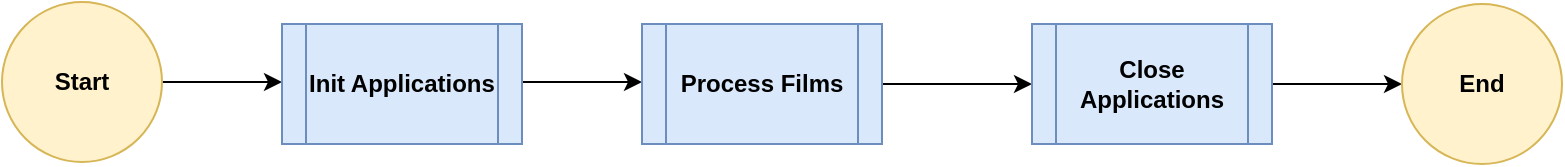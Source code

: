 <mxfile version="24.7.5" pages="7">
  <diagram name="As-Is" id="SknND1rXw5hkotcNJON6">
    <mxGraphModel dx="1991" dy="641" grid="1" gridSize="10" guides="1" tooltips="1" connect="1" arrows="1" fold="1" page="1" pageScale="1" pageWidth="850" pageHeight="1100" background="none" math="0" shadow="0">
      <root>
        <mxCell id="0" />
        <mxCell id="1" parent="0" />
        <mxCell id="9ElLSudVEEpNBDkhUwbm-10" style="edgeStyle=orthogonalEdgeStyle;rounded=0;orthogonalLoop=1;jettySize=auto;html=1;exitX=1;exitY=0.5;exitDx=0;exitDy=0;entryX=0;entryY=0;entryDx=0;entryDy=0;" parent="1" source="C1f89hlobK2wMmNsNncD-1" edge="1">
          <mxGeometry relative="1" as="geometry">
            <Array as="points">
              <mxPoint x="-250" y="250" />
              <mxPoint x="-250" y="250" />
            </Array>
            <mxPoint x="-200" y="250" as="targetPoint" />
          </mxGeometry>
        </mxCell>
        <mxCell id="C1f89hlobK2wMmNsNncD-1" value="Start" style="ellipse;whiteSpace=wrap;html=1;aspect=fixed;fontStyle=1;fillColor=#fff2cc;strokeColor=#d6b656;fontColor=#000000;" parent="1" vertex="1">
          <mxGeometry x="-340" y="210" width="80" height="80" as="geometry" />
        </mxCell>
        <mxCell id="2KSLQp3A24Fqxk6WuDm9-11" style="edgeStyle=orthogonalEdgeStyle;rounded=0;orthogonalLoop=1;jettySize=auto;html=1;exitX=1;exitY=0;exitDx=0;exitDy=0;entryX=0;entryY=0.5;entryDx=0;entryDy=0;" parent="1" edge="1">
          <mxGeometry relative="1" as="geometry">
            <Array as="points">
              <mxPoint x="-60" y="250" />
              <mxPoint x="-60" y="250" />
            </Array>
            <mxPoint x="-80" y="250" as="sourcePoint" />
            <mxPoint x="-20.0" y="250" as="targetPoint" />
          </mxGeometry>
        </mxCell>
        <UserObject label="Init Applications" link="data:page/id,LwB7HcUF0HROy8n9pEqa" id="8ydl046XqRPaQTKRaTC7-1">
          <mxCell style="shape=process;whiteSpace=wrap;html=1;backgroundOutline=1;fillColor=#dae8fc;strokeColor=#6c8ebf;fontStyle=1;fontColor=#000000;" vertex="1" parent="1">
            <mxGeometry x="-200" y="221" width="120" height="60" as="geometry" />
          </mxCell>
        </UserObject>
        <mxCell id="Zo3tIEZcoW6UAk4bU849-6" style="edgeStyle=orthogonalEdgeStyle;rounded=0;orthogonalLoop=1;jettySize=auto;html=1;exitX=1;exitY=0.5;exitDx=0;exitDy=0;entryX=0;entryY=0.5;entryDx=0;entryDy=0;" edge="1" parent="1" source="Zo3tIEZcoW6UAk4bU849-2" target="Zo3tIEZcoW6UAk4bU849-5">
          <mxGeometry relative="1" as="geometry" />
        </mxCell>
        <UserObject label="Process Films" link="data:page/id,Sjrkgw-OYX05BXaxYlKY" id="Zo3tIEZcoW6UAk4bU849-2">
          <mxCell style="shape=process;whiteSpace=wrap;html=1;backgroundOutline=1;fillColor=#dae8fc;strokeColor=#6c8ebf;fontStyle=1;fontColor=#000000;" vertex="1" parent="1">
            <mxGeometry x="-20" y="221" width="120" height="60" as="geometry" />
          </mxCell>
        </UserObject>
        <mxCell id="Zo3tIEZcoW6UAk4bU849-8" style="edgeStyle=orthogonalEdgeStyle;rounded=0;orthogonalLoop=1;jettySize=auto;html=1;exitX=1;exitY=0.5;exitDx=0;exitDy=0;entryX=0;entryY=0.5;entryDx=0;entryDy=0;" edge="1" parent="1" source="Zo3tIEZcoW6UAk4bU849-5" target="Zo3tIEZcoW6UAk4bU849-7">
          <mxGeometry relative="1" as="geometry" />
        </mxCell>
        <UserObject label="Close Applications" link="data:page/id,_5FLUUACHcX5O0gPH6xb" id="Zo3tIEZcoW6UAk4bU849-5">
          <mxCell style="shape=process;whiteSpace=wrap;html=1;backgroundOutline=1;fillColor=#dae8fc;strokeColor=#6c8ebf;fontStyle=1;fontColor=#000000;" vertex="1" parent="1">
            <mxGeometry x="175" y="221" width="120" height="60" as="geometry" />
          </mxCell>
        </UserObject>
        <mxCell id="Zo3tIEZcoW6UAk4bU849-7" value="End" style="ellipse;whiteSpace=wrap;html=1;aspect=fixed;fillColor=#fff2cc;strokeColor=#d6b656;fontStyle=1;fontColor=#000000;" vertex="1" parent="1">
          <mxGeometry x="360" y="211" width="80" height="80" as="geometry" />
        </mxCell>
      </root>
    </mxGraphModel>
  </diagram>
  <diagram id="LwB7HcUF0HROy8n9pEqa" name="InitApplications">
    <mxGraphModel dx="1644" dy="528" grid="1" gridSize="10" guides="1" tooltips="1" connect="1" arrows="1" fold="1" page="1" pageScale="1" pageWidth="850" pageHeight="1100" math="0" shadow="0">
      <root>
        <mxCell id="0" />
        <mxCell id="1" parent="0" />
        <mxCell id="sDQL6Q-TdXhi4aX0Mo0k-1" style="edgeStyle=orthogonalEdgeStyle;rounded=0;orthogonalLoop=1;jettySize=auto;html=1;exitX=1;exitY=0.5;exitDx=0;exitDy=0;entryX=0;entryY=0;entryDx=0;entryDy=0;" parent="1" source="sDQL6Q-TdXhi4aX0Mo0k-2" target="sDQL6Q-TdXhi4aX0Mo0k-31" edge="1">
          <mxGeometry relative="1" as="geometry">
            <Array as="points">
              <mxPoint x="-250" y="250" />
              <mxPoint x="-250" y="250" />
            </Array>
          </mxGeometry>
        </mxCell>
        <mxCell id="sDQL6Q-TdXhi4aX0Mo0k-2" value="Start" style="ellipse;whiteSpace=wrap;html=1;aspect=fixed;fontStyle=1;fillColor=#fff2cc;strokeColor=#d6b656;fontColor=#000000;" parent="1" vertex="1">
          <mxGeometry x="-340" y="210" width="80" height="80" as="geometry" />
        </mxCell>
        <mxCell id="sDQL6Q-TdXhi4aX0Mo0k-3" style="edgeStyle=orthogonalEdgeStyle;rounded=0;orthogonalLoop=1;jettySize=auto;html=1;exitX=1;exitY=0;exitDx=0;exitDy=0;entryX=0;entryY=1;entryDx=0;entryDy=0;" parent="1" source="sDQL6Q-TdXhi4aX0Mo0k-4" target="sDQL6Q-TdXhi4aX0Mo0k-8" edge="1">
          <mxGeometry relative="1" as="geometry">
            <Array as="points">
              <mxPoint x="300" y="250" />
              <mxPoint x="300" y="250" />
            </Array>
          </mxGeometry>
        </mxCell>
        <mxCell id="sDQL6Q-TdXhi4aX0Mo0k-4" value="Open Google" style="rounded=0;whiteSpace=wrap;html=1;fillColor=#dae8fc;strokeColor=#6c8ebf;fontStyle=1;fontColor=#000000;" parent="1" vertex="1">
          <mxGeometry x="160" y="250" width="120" height="60" as="geometry" />
        </mxCell>
        <mxCell id="sDQL6Q-TdXhi4aX0Mo0k-5" value="Google" style="rounded=0;whiteSpace=wrap;html=1;strokeColor=#0e8088;fontStyle=1;fillColor=#b0e3e6;fontColor=#000000;" parent="1" vertex="1">
          <mxGeometry x="160" y="210" width="120" height="40" as="geometry" />
        </mxCell>
        <mxCell id="sDQL6Q-TdXhi4aX0Mo0k-6" style="edgeStyle=orthogonalEdgeStyle;rounded=0;orthogonalLoop=1;jettySize=auto;html=1;exitX=1;exitY=0;exitDx=0;exitDy=0;entryX=0;entryY=0;entryDx=0;entryDy=0;" parent="1" source="sDQL6Q-TdXhi4aX0Mo0k-7" edge="1">
          <mxGeometry relative="1" as="geometry">
            <mxPoint x="520" y="250" as="targetPoint" />
            <Array as="points">
              <mxPoint x="490" y="250" />
              <mxPoint x="490" y="250" />
            </Array>
          </mxGeometry>
        </mxCell>
        <mxCell id="sDQL6Q-TdXhi4aX0Mo0k-7" value="Click on search box" style="rounded=0;whiteSpace=wrap;html=1;fillColor=#dae8fc;strokeColor=#6c8ebf;fontStyle=1;fontColor=#000000;" parent="1" vertex="1">
          <mxGeometry x="340" y="250" width="120" height="60" as="geometry" />
        </mxCell>
        <mxCell id="sDQL6Q-TdXhi4aX0Mo0k-8" value="Google" style="rounded=0;whiteSpace=wrap;html=1;strokeColor=#0e8088;fontStyle=1;fillColor=#b0e3e6;fontColor=#000000;" parent="1" vertex="1">
          <mxGeometry x="340" y="210" width="120" height="40" as="geometry" />
        </mxCell>
        <mxCell id="sDQL6Q-TdXhi4aX0Mo0k-11" style="edgeStyle=orthogonalEdgeStyle;rounded=0;orthogonalLoop=1;jettySize=auto;html=1;exitX=1;exitY=0;exitDx=0;exitDy=0;entryX=0;entryY=1;entryDx=0;entryDy=0;" parent="1" source="sDQL6Q-TdXhi4aX0Mo0k-12" target="sDQL6Q-TdXhi4aX0Mo0k-23" edge="1">
          <mxGeometry relative="1" as="geometry">
            <Array as="points">
              <mxPoint x="680" y="250" />
              <mxPoint x="680" y="250" />
            </Array>
          </mxGeometry>
        </mxCell>
        <mxCell id="sDQL6Q-TdXhi4aX0Mo0k-12" value="Type into search box the IMDb website" style="rounded=0;whiteSpace=wrap;html=1;fillColor=#dae8fc;strokeColor=#6c8ebf;fontStyle=1;fontColor=#000000;" parent="1" vertex="1">
          <mxGeometry x="520" y="250" width="140" height="60" as="geometry" />
        </mxCell>
        <mxCell id="sDQL6Q-TdXhi4aX0Mo0k-13" value="Google" style="rounded=0;whiteSpace=wrap;html=1;strokeColor=#0e8088;fontStyle=1;fillColor=#b0e3e6;fontColor=#000000;" parent="1" vertex="1">
          <mxGeometry x="520" y="210" width="140" height="40" as="geometry" />
        </mxCell>
        <mxCell id="sDQL6Q-TdXhi4aX0Mo0k-18" style="edgeStyle=orthogonalEdgeStyle;rounded=0;orthogonalLoop=1;jettySize=auto;html=1;exitX=1;exitY=0;exitDx=0;exitDy=0;entryX=0;entryY=0.5;entryDx=0;entryDy=0;" parent="1" source="sDQL6Q-TdXhi4aX0Mo0k-19" target="ZbNijBDRVIhACsG9PN0N-4" edge="1">
          <mxGeometry relative="1" as="geometry">
            <Array as="points">
              <mxPoint x="1080" y="250" />
              <mxPoint x="1080" y="250" />
            </Array>
            <mxPoint x="1120" y="250.0" as="targetPoint" />
          </mxGeometry>
        </mxCell>
        <mxCell id="sDQL6Q-TdXhi4aX0Mo0k-19" value="Open IMDb" style="rounded=0;whiteSpace=wrap;html=1;fillColor=#dae8fc;strokeColor=#6c8ebf;fontStyle=1;fontColor=#000000;" parent="1" vertex="1">
          <mxGeometry x="940" y="250" width="120" height="60" as="geometry" />
        </mxCell>
        <mxCell id="sDQL6Q-TdXhi4aX0Mo0k-20" value="IMDb" style="rounded=0;whiteSpace=wrap;html=1;strokeColor=#0e8088;fontStyle=1;fillColor=#b0e3e6;fontColor=#000000;" parent="1" vertex="1">
          <mxGeometry x="940" y="210" width="120" height="40" as="geometry" />
        </mxCell>
        <mxCell id="sDQL6Q-TdXhi4aX0Mo0k-21" value="Click enter" style="rounded=0;whiteSpace=wrap;html=1;fillColor=#dae8fc;strokeColor=#6c8ebf;fontStyle=1;fontColor=#000000;" parent="1" vertex="1">
          <mxGeometry x="730" y="250" width="120" height="60" as="geometry" />
        </mxCell>
        <mxCell id="sDQL6Q-TdXhi4aX0Mo0k-22" style="edgeStyle=orthogonalEdgeStyle;rounded=0;orthogonalLoop=1;jettySize=auto;html=1;exitX=1;exitY=1;exitDx=0;exitDy=0;entryX=0;entryY=1;entryDx=0;entryDy=0;" parent="1" source="sDQL6Q-TdXhi4aX0Mo0k-23" target="sDQL6Q-TdXhi4aX0Mo0k-20" edge="1">
          <mxGeometry relative="1" as="geometry">
            <Array as="points">
              <mxPoint x="900" y="250" />
              <mxPoint x="900" y="250" />
            </Array>
          </mxGeometry>
        </mxCell>
        <mxCell id="sDQL6Q-TdXhi4aX0Mo0k-23" value="Google" style="rounded=0;whiteSpace=wrap;html=1;strokeColor=#0e8088;fontStyle=1;fillColor=#b0e3e6;fontColor=#000000;" parent="1" vertex="1">
          <mxGeometry x="730" y="210" width="120" height="40" as="geometry" />
        </mxCell>
        <mxCell id="sDQL6Q-TdXhi4aX0Mo0k-27" value="Create Output Excel" style="rounded=0;whiteSpace=wrap;html=1;fillColor=#dae8fc;strokeColor=#6c8ebf;fontStyle=1;fontColor=#000000;" parent="1" vertex="1">
          <mxGeometry x="-20" y="250" width="120" height="60" as="geometry" />
        </mxCell>
        <mxCell id="sDQL6Q-TdXhi4aX0Mo0k-28" style="edgeStyle=orthogonalEdgeStyle;rounded=0;orthogonalLoop=1;jettySize=auto;html=1;exitX=1;exitY=1;exitDx=0;exitDy=0;entryX=0;entryY=0;entryDx=0;entryDy=0;" parent="1" source="sDQL6Q-TdXhi4aX0Mo0k-29" target="sDQL6Q-TdXhi4aX0Mo0k-4" edge="1">
          <mxGeometry relative="1" as="geometry">
            <Array as="points">
              <mxPoint x="120" y="250" />
              <mxPoint x="120" y="250" />
            </Array>
          </mxGeometry>
        </mxCell>
        <mxCell id="sDQL6Q-TdXhi4aX0Mo0k-29" value="Excel" style="rounded=0;whiteSpace=wrap;html=1;strokeColor=#0e8088;fontStyle=1;fillColor=#b0e3e6;fontColor=#000000;" parent="1" vertex="1">
          <mxGeometry x="-20" y="210" width="120" height="40" as="geometry" />
        </mxCell>
        <mxCell id="sDQL6Q-TdXhi4aX0Mo0k-30" style="edgeStyle=orthogonalEdgeStyle;rounded=0;orthogonalLoop=1;jettySize=auto;html=1;exitX=1;exitY=0;exitDx=0;exitDy=0;entryX=0;entryY=0;entryDx=0;entryDy=0;" parent="1" source="sDQL6Q-TdXhi4aX0Mo0k-31" target="sDQL6Q-TdXhi4aX0Mo0k-27" edge="1">
          <mxGeometry relative="1" as="geometry">
            <Array as="points">
              <mxPoint x="-40" y="250" />
              <mxPoint x="-40" y="250" />
            </Array>
          </mxGeometry>
        </mxCell>
        <mxCell id="sDQL6Q-TdXhi4aX0Mo0k-31" value="Open Excel" style="rounded=0;whiteSpace=wrap;html=1;fillColor=#dae8fc;strokeColor=#6c8ebf;fontStyle=1;fontColor=#000000;" parent="1" vertex="1">
          <mxGeometry x="-200" y="250" width="120" height="60" as="geometry" />
        </mxCell>
        <mxCell id="sDQL6Q-TdXhi4aX0Mo0k-32" value="Excel" style="rounded=0;whiteSpace=wrap;html=1;strokeColor=#0e8088;fontStyle=1;fillColor=#b0e3e6;fontColor=#000000;" parent="1" vertex="1">
          <mxGeometry x="-200" y="210" width="120" height="40" as="geometry" />
        </mxCell>
        <mxCell id="lOI_ohq3HviMO__83IP9-1" value="End" style="ellipse;whiteSpace=wrap;html=1;aspect=fixed;fillColor=#fff2cc;strokeColor=#d6b656;fontStyle=1;fontColor=#000000;" parent="1" vertex="1">
          <mxGeometry x="1310" y="210" width="80" height="80" as="geometry" />
        </mxCell>
        <mxCell id="ZbNijBDRVIhACsG9PN0N-1" style="edgeStyle=orthogonalEdgeStyle;rounded=0;orthogonalLoop=1;jettySize=auto;html=1;exitX=0.5;exitY=1;exitDx=0;exitDy=0;" parent="1" source="ZbNijBDRVIhACsG9PN0N-4" target="ZbNijBDRVIhACsG9PN0N-5" edge="1">
          <mxGeometry relative="1" as="geometry" />
        </mxCell>
        <mxCell id="ZbNijBDRVIhACsG9PN0N-2" value="No" style="edgeLabel;html=1;align=center;verticalAlign=middle;resizable=0;points=[];" parent="ZbNijBDRVIhACsG9PN0N-1" vertex="1" connectable="0">
          <mxGeometry x="-0.016" y="-2" relative="1" as="geometry">
            <mxPoint x="2" y="-4" as="offset" />
          </mxGeometry>
        </mxCell>
        <mxCell id="ZbNijBDRVIhACsG9PN0N-8" style="edgeStyle=orthogonalEdgeStyle;rounded=0;orthogonalLoop=1;jettySize=auto;html=1;exitX=1;exitY=0.5;exitDx=0;exitDy=0;entryX=0;entryY=0.5;entryDx=0;entryDy=0;" parent="1" source="ZbNijBDRVIhACsG9PN0N-4" target="lOI_ohq3HviMO__83IP9-1" edge="1">
          <mxGeometry relative="1" as="geometry" />
        </mxCell>
        <mxCell id="ZbNijBDRVIhACsG9PN0N-11" value="Yes" style="edgeLabel;html=1;align=center;verticalAlign=middle;resizable=0;points=[];" parent="ZbNijBDRVIhACsG9PN0N-8" vertex="1" connectable="0">
          <mxGeometry x="-0.111" relative="1" as="geometry">
            <mxPoint as="offset" />
          </mxGeometry>
        </mxCell>
        <mxCell id="ZbNijBDRVIhACsG9PN0N-4" value="Am I signed in?" style="rhombus;whiteSpace=wrap;html=1;fillColor=#ffe6cc;strokeColor=#d79b00;fontStyle=1;fontColor=#000000;" parent="1" vertex="1">
          <mxGeometry x="1125" y="200" width="90" height="100" as="geometry" />
        </mxCell>
        <mxCell id="ZbNijBDRVIhACsG9PN0N-12" style="edgeStyle=orthogonalEdgeStyle;rounded=0;orthogonalLoop=1;jettySize=auto;html=1;exitX=1;exitY=0.5;exitDx=0;exitDy=0;entryX=0.5;entryY=1;entryDx=0;entryDy=0;" parent="1" source="ZbNijBDRVIhACsG9PN0N-5" target="lOI_ohq3HviMO__83IP9-1" edge="1">
          <mxGeometry relative="1" as="geometry" />
        </mxCell>
        <UserObject label="Sign In" link="data:page/id,io4jKyCieL3uUzyQDNGK" id="ZbNijBDRVIhACsG9PN0N-5">
          <mxCell style="shape=process;whiteSpace=wrap;html=1;backgroundOutline=1;fillColor=#dae8fc;strokeColor=#6c8ebf;fontStyle=1;fontColor=#000000;" parent="1" vertex="1">
            <mxGeometry x="1110" y="370" width="120" height="60" as="geometry" />
          </mxCell>
        </UserObject>
        <mxCell id="ZbNijBDRVIhACsG9PN0N-14" value="Input: IMDbWebsite" style="rounded=0;whiteSpace=wrap;html=1;fillColor=#d5e8d4;strokeColor=#82b366;fontStyle=1;fontColor=#000000;" parent="1" vertex="1">
          <mxGeometry x="520" y="310" width="140" height="40" as="geometry" />
        </mxCell>
      </root>
    </mxGraphModel>
  </diagram>
  <diagram id="io4jKyCieL3uUzyQDNGK" name="SignIn">
    <mxGraphModel dx="224" dy="604" grid="1" gridSize="10" guides="1" tooltips="1" connect="1" arrows="1" fold="1" page="1" pageScale="1" pageWidth="850" pageHeight="1100" math="0" shadow="0">
      <root>
        <mxCell id="0" />
        <mxCell id="1" parent="0" />
        <UserObject label="Click on &quot;Sign In&quot;" link="data:page/id,io4jKyCieL3uUzyQDNGK" id="eJt15a9cdMCVB7cgwlqj-1">
          <mxCell style="rounded=0;whiteSpace=wrap;html=1;fillColor=#dae8fc;strokeColor=#6c8ebf;fontStyle=1;fontColor=#000000;" vertex="1" parent="1">
            <mxGeometry x="1105" y="470" width="120" height="60" as="geometry" />
          </mxCell>
        </UserObject>
        <mxCell id="eJt15a9cdMCVB7cgwlqj-2" style="edgeStyle=orthogonalEdgeStyle;rounded=0;orthogonalLoop=1;jettySize=auto;html=1;exitX=1;exitY=1;exitDx=0;exitDy=0;entryX=0;entryY=1;entryDx=0;entryDy=0;" edge="1" parent="1" source="eJt15a9cdMCVB7cgwlqj-3" target="eJt15a9cdMCVB7cgwlqj-6">
          <mxGeometry relative="1" as="geometry">
            <Array as="points">
              <mxPoint x="1270" y="470" />
              <mxPoint x="1270" y="470" />
            </Array>
          </mxGeometry>
        </mxCell>
        <mxCell id="eJt15a9cdMCVB7cgwlqj-3" value="IMDb" style="rounded=0;whiteSpace=wrap;html=1;strokeColor=#0e8088;fontStyle=1;fillColor=#b0e3e6;fontColor=#000000;" vertex="1" parent="1">
          <mxGeometry x="1105" y="430" width="120" height="40" as="geometry" />
        </mxCell>
        <mxCell id="eJt15a9cdMCVB7cgwlqj-4" value="Click on &quot;Sign in with IMDb&quot;" style="rounded=0;whiteSpace=wrap;html=1;fillColor=#dae8fc;strokeColor=#6c8ebf;fontStyle=1;fontColor=#000000;" vertex="1" parent="1">
          <mxGeometry x="1300" y="470" width="120" height="60" as="geometry" />
        </mxCell>
        <mxCell id="eJt15a9cdMCVB7cgwlqj-5" style="edgeStyle=orthogonalEdgeStyle;rounded=0;orthogonalLoop=1;jettySize=auto;html=1;exitX=1;exitY=1;exitDx=0;exitDy=0;entryX=0;entryY=0;entryDx=0;entryDy=0;" edge="1" parent="1" source="eJt15a9cdMCVB7cgwlqj-6" target="eJt15a9cdMCVB7cgwlqj-7">
          <mxGeometry relative="1" as="geometry">
            <Array as="points">
              <mxPoint x="1440" y="470" />
              <mxPoint x="1440" y="470" />
            </Array>
          </mxGeometry>
        </mxCell>
        <mxCell id="eJt15a9cdMCVB7cgwlqj-6" value="IMDb" style="rounded=0;whiteSpace=wrap;html=1;strokeColor=#0e8088;fontStyle=1;fillColor=#b0e3e6;fontColor=#000000;" vertex="1" parent="1">
          <mxGeometry x="1300" y="430" width="120" height="40" as="geometry" />
        </mxCell>
        <mxCell id="eJt15a9cdMCVB7cgwlqj-7" value="Enter email or mobile phone number" style="rounded=0;whiteSpace=wrap;html=1;fillColor=#dae8fc;strokeColor=#6c8ebf;fontStyle=1;fontColor=#000000;" vertex="1" parent="1">
          <mxGeometry x="1493" y="470" width="120" height="60" as="geometry" />
        </mxCell>
        <mxCell id="eJt15a9cdMCVB7cgwlqj-8" style="edgeStyle=orthogonalEdgeStyle;rounded=0;orthogonalLoop=1;jettySize=auto;html=1;exitX=1;exitY=1;exitDx=0;exitDy=0;entryX=0;entryY=0;entryDx=0;entryDy=0;" edge="1" parent="1" source="eJt15a9cdMCVB7cgwlqj-9" target="eJt15a9cdMCVB7cgwlqj-10">
          <mxGeometry relative="1" as="geometry">
            <Array as="points">
              <mxPoint x="1630" y="470" />
              <mxPoint x="1630" y="470" />
            </Array>
          </mxGeometry>
        </mxCell>
        <mxCell id="eJt15a9cdMCVB7cgwlqj-9" value="IMDb" style="rounded=0;whiteSpace=wrap;html=1;strokeColor=#0e8088;fontStyle=1;fillColor=#b0e3e6;fontColor=#000000;" vertex="1" parent="1">
          <mxGeometry x="1493" y="430" width="120" height="40" as="geometry" />
        </mxCell>
        <mxCell id="eJt15a9cdMCVB7cgwlqj-10" value="Enter password" style="rounded=0;whiteSpace=wrap;html=1;fillColor=#dae8fc;strokeColor=#6c8ebf;fontStyle=1;fontColor=#000000;" vertex="1" parent="1">
          <mxGeometry x="1680" y="470" width="120" height="60" as="geometry" />
        </mxCell>
        <mxCell id="eJt15a9cdMCVB7cgwlqj-11" style="edgeStyle=orthogonalEdgeStyle;rounded=0;orthogonalLoop=1;jettySize=auto;html=1;exitX=1;exitY=1;exitDx=0;exitDy=0;entryX=0;entryY=1;entryDx=0;entryDy=0;" edge="1" parent="1" source="eJt15a9cdMCVB7cgwlqj-12" target="eJt15a9cdMCVB7cgwlqj-14">
          <mxGeometry relative="1" as="geometry">
            <Array as="points">
              <mxPoint x="1830" y="470" />
              <mxPoint x="1830" y="470" />
            </Array>
          </mxGeometry>
        </mxCell>
        <mxCell id="eJt15a9cdMCVB7cgwlqj-12" value="IMDb" style="rounded=0;whiteSpace=wrap;html=1;strokeColor=#0e8088;fontStyle=1;fillColor=#b0e3e6;fontColor=#000000;" vertex="1" parent="1">
          <mxGeometry x="1680" y="430" width="120" height="40" as="geometry" />
        </mxCell>
        <mxCell id="eJt15a9cdMCVB7cgwlqj-13" value="Click on &quot;Sign In&quot; button" style="rounded=0;whiteSpace=wrap;html=1;fillColor=#dae8fc;strokeColor=#6c8ebf;fontStyle=1;fontColor=#000000;" vertex="1" parent="1">
          <mxGeometry x="1870" y="470" width="120" height="60" as="geometry" />
        </mxCell>
        <mxCell id="TOC96B8FzItAlg2Pvoz1-4" style="edgeStyle=orthogonalEdgeStyle;rounded=0;orthogonalLoop=1;jettySize=auto;html=1;exitX=1;exitY=1;exitDx=0;exitDy=0;entryX=0;entryY=0.5;entryDx=0;entryDy=0;" edge="1" parent="1" source="eJt15a9cdMCVB7cgwlqj-14" target="TOC96B8FzItAlg2Pvoz1-3">
          <mxGeometry relative="1" as="geometry">
            <Array as="points">
              <mxPoint x="2010" y="470" />
              <mxPoint x="2010" y="470" />
            </Array>
          </mxGeometry>
        </mxCell>
        <mxCell id="eJt15a9cdMCVB7cgwlqj-14" value="IMDb" style="rounded=0;whiteSpace=wrap;html=1;strokeColor=#0e8088;fontStyle=1;fillColor=#b0e3e6;fontColor=#000000;" vertex="1" parent="1">
          <mxGeometry x="1870" y="430" width="120" height="40" as="geometry" />
        </mxCell>
        <mxCell id="TOC96B8FzItAlg2Pvoz1-2" style="edgeStyle=orthogonalEdgeStyle;rounded=0;orthogonalLoop=1;jettySize=auto;html=1;exitX=1;exitY=0.5;exitDx=0;exitDy=0;entryX=0;entryY=1;entryDx=0;entryDy=0;" edge="1" parent="1" source="TOC96B8FzItAlg2Pvoz1-1" target="eJt15a9cdMCVB7cgwlqj-3">
          <mxGeometry relative="1" as="geometry">
            <Array as="points">
              <mxPoint x="1080" y="470" />
              <mxPoint x="1080" y="470" />
            </Array>
          </mxGeometry>
        </mxCell>
        <mxCell id="TOC96B8FzItAlg2Pvoz1-1" value="Start" style="ellipse;whiteSpace=wrap;html=1;aspect=fixed;fontStyle=1;fillColor=#fff2cc;strokeColor=#d6b656;fontColor=#000000;" vertex="1" parent="1">
          <mxGeometry x="950" y="430" width="80" height="80" as="geometry" />
        </mxCell>
        <mxCell id="TOC96B8FzItAlg2Pvoz1-3" value="End" style="ellipse;whiteSpace=wrap;html=1;aspect=fixed;fillColor=#fff2cc;strokeColor=#d6b656;fontStyle=1;fontColor=#000000;" vertex="1" parent="1">
          <mxGeometry x="2070" y="430" width="80" height="80" as="geometry" />
        </mxCell>
        <mxCell id="MCpoZle6zYHcxViE-_43-2" value="Input: EmailAdress" style="rounded=0;whiteSpace=wrap;html=1;fillColor=#d5e8d4;strokeColor=#82b366;fontStyle=1;fontColor=#000000;" vertex="1" parent="1">
          <mxGeometry x="1493" y="530" width="120" height="40" as="geometry" />
        </mxCell>
        <mxCell id="MCpoZle6zYHcxViE-_43-4" value="Input: Password" style="rounded=0;whiteSpace=wrap;html=1;fillColor=#d5e8d4;strokeColor=#82b366;fontStyle=1;fontColor=#000000;" vertex="1" parent="1">
          <mxGeometry x="1680" y="530" width="120" height="40" as="geometry" />
        </mxCell>
      </root>
    </mxGraphModel>
  </diagram>
  <diagram id="Sjrkgw-OYX05BXaxYlKY" name="ProcessFilms">
    <mxGraphModel dx="594" dy="960" grid="1" gridSize="10" guides="1" tooltips="1" connect="1" arrows="1" fold="1" page="1" pageScale="1" pageWidth="850" pageHeight="1100" math="0" shadow="0">
      <root>
        <mxCell id="0" />
        <mxCell id="1" parent="0" />
        <mxCell id="VP45HoDdZ3DlmeeXuL-M-2" style="edgeStyle=orthogonalEdgeStyle;rounded=0;orthogonalLoop=1;jettySize=auto;html=1;exitX=1;exitY=1;exitDx=0;exitDy=0;entryX=0;entryY=0;entryDx=0;entryDy=0;" parent="1" edge="1">
          <mxGeometry relative="1" as="geometry">
            <Array as="points">
              <mxPoint x="1700" y="250" />
              <mxPoint x="1700" y="250" />
            </Array>
            <mxPoint x="1640" y="250" as="sourcePoint" />
            <mxPoint x="1720" y="250" as="targetPoint" />
          </mxGeometry>
        </mxCell>
        <mxCell id="VP45HoDdZ3DlmeeXuL-M-7" style="edgeStyle=orthogonalEdgeStyle;rounded=0;orthogonalLoop=1;jettySize=auto;html=1;exitX=1;exitY=0;exitDx=0;exitDy=0;entryX=0;entryY=1;entryDx=0;entryDy=0;" parent="1" source="VP45HoDdZ3DlmeeXuL-M-8" edge="1">
          <mxGeometry relative="1" as="geometry">
            <Array as="points">
              <mxPoint x="1500" y="250" />
              <mxPoint x="1500" y="250" />
            </Array>
            <mxPoint x="1520" y="250" as="targetPoint" />
          </mxGeometry>
        </mxCell>
        <UserObject label="Open Input Excel" link="data:page/id,LwB7HcUF0HROy8n9pEqa" id="VP45HoDdZ3DlmeeXuL-M-8">
          <mxCell style="rounded=0;whiteSpace=wrap;html=1;fillColor=#dae8fc;strokeColor=#6c8ebf;fontStyle=1;fontColor=#000000;" parent="1" vertex="1">
            <mxGeometry x="1330" y="250" width="120" height="60" as="geometry" />
          </mxCell>
        </UserObject>
        <mxCell id="VP45HoDdZ3DlmeeXuL-M-9" value="Excel" style="rounded=0;whiteSpace=wrap;html=1;strokeColor=#0e8088;fontStyle=1;fillColor=#b0e3e6;fontColor=#000000;" parent="1" vertex="1">
          <mxGeometry x="1330" y="210" width="120" height="40" as="geometry" />
        </mxCell>
        <mxCell id="VP45HoDdZ3DlmeeXuL-M-37" style="edgeStyle=orthogonalEdgeStyle;rounded=0;orthogonalLoop=1;jettySize=auto;html=1;exitX=0.5;exitY=0;exitDx=0;exitDy=0;entryX=0.5;entryY=0;entryDx=0;entryDy=0;" parent="1" source="VP45HoDdZ3DlmeeXuL-M-39" target="4Dz2iFKQ4wbWv29rgHOG-2" edge="1">
          <mxGeometry relative="1" as="geometry">
            <Array as="points">
              <mxPoint x="1955" y="140" />
              <mxPoint x="1580" y="140" />
            </Array>
            <mxPoint x="1580" y="210" as="targetPoint" />
          </mxGeometry>
        </mxCell>
        <mxCell id="VP45HoDdZ3DlmeeXuL-M-38" value="Yes" style="edgeLabel;html=1;align=center;verticalAlign=middle;resizable=0;points=[];" parent="VP45HoDdZ3DlmeeXuL-M-37" vertex="1" connectable="0">
          <mxGeometry x="-0.989" y="-2" relative="1" as="geometry">
            <mxPoint x="-2" y="-27" as="offset" />
          </mxGeometry>
        </mxCell>
        <mxCell id="gsQAQeVzzw9sSomTowT8-4" style="edgeStyle=orthogonalEdgeStyle;rounded=0;orthogonalLoop=1;jettySize=auto;html=1;exitX=1;exitY=0.5;exitDx=0;exitDy=0;entryX=0;entryY=0.5;entryDx=0;entryDy=0;" parent="1" source="VP45HoDdZ3DlmeeXuL-M-39" target="gsQAQeVzzw9sSomTowT8-3" edge="1">
          <mxGeometry relative="1" as="geometry" />
        </mxCell>
        <mxCell id="gsQAQeVzzw9sSomTowT8-5" value="No" style="edgeLabel;html=1;align=center;verticalAlign=middle;resizable=0;points=[];" parent="gsQAQeVzzw9sSomTowT8-4" vertex="1" connectable="0">
          <mxGeometry x="-0.399" relative="1" as="geometry">
            <mxPoint x="14" as="offset" />
          </mxGeometry>
        </mxCell>
        <mxCell id="VP45HoDdZ3DlmeeXuL-M-39" value="Is any movie left?" style="rhombus;whiteSpace=wrap;html=1;fillColor=#ffe6cc;strokeColor=#d79b00;fontStyle=1;fontColor=#000000;" parent="1" vertex="1">
          <mxGeometry x="1910" y="199.98" width="90" height="100" as="geometry" />
        </mxCell>
        <mxCell id="VP45HoDdZ3DlmeeXuL-M-72" style="edgeStyle=orthogonalEdgeStyle;rounded=0;orthogonalLoop=1;jettySize=auto;html=1;exitX=1;exitY=1;exitDx=0;exitDy=0;entryX=0;entryY=0.5;entryDx=0;entryDy=0;" parent="1" target="VP45HoDdZ3DlmeeXuL-M-39" edge="1">
          <mxGeometry relative="1" as="geometry">
            <Array as="points">
              <mxPoint x="1860" y="249.98" />
              <mxPoint x="1860" y="249.98" />
            </Array>
            <mxPoint x="1830" y="249.98" as="sourcePoint" />
          </mxGeometry>
        </mxCell>
        <mxCell id="gsQAQeVzzw9sSomTowT8-2" style="edgeStyle=orthogonalEdgeStyle;rounded=0;orthogonalLoop=1;jettySize=auto;html=1;exitX=1;exitY=0.5;exitDx=0;exitDy=0;entryX=0;entryY=0;entryDx=0;entryDy=0;" parent="1" source="gsQAQeVzzw9sSomTowT8-1" target="VP45HoDdZ3DlmeeXuL-M-8" edge="1">
          <mxGeometry relative="1" as="geometry">
            <Array as="points">
              <mxPoint x="1310" y="250" />
              <mxPoint x="1310" y="250" />
            </Array>
          </mxGeometry>
        </mxCell>
        <mxCell id="gsQAQeVzzw9sSomTowT8-1" value="Start" style="ellipse;whiteSpace=wrap;html=1;aspect=fixed;fontStyle=1;fillColor=#fff2cc;strokeColor=#d6b656;fontColor=#000000;" parent="1" vertex="1">
          <mxGeometry x="1180" y="209.98" width="80" height="80" as="geometry" />
        </mxCell>
        <mxCell id="gsQAQeVzzw9sSomTowT8-3" value="End" style="ellipse;whiteSpace=wrap;html=1;aspect=fixed;fillColor=#fff2cc;strokeColor=#d6b656;fontStyle=1;fontColor=#000000;" parent="1" vertex="1">
          <mxGeometry x="2085" y="210.26" width="80" height="80" as="geometry" />
        </mxCell>
        <UserObject label="Rating Movies" link="data:page/id,G2yw7vqBVShzXL4JyDqV" id="4Dz2iFKQ4wbWv29rgHOG-2">
          <mxCell style="shape=process;whiteSpace=wrap;html=1;backgroundOutline=1;fillColor=#dae8fc;strokeColor=#6c8ebf;fontStyle=1;fontColor=#000000;" parent="1" vertex="1">
            <mxGeometry x="1520" y="220.26" width="120" height="60" as="geometry" />
          </mxCell>
        </UserObject>
        <UserObject label="Movies Data Extraction" link="data:page/id,KCFuyiYiETjFHdAJb5N4" id="QajtRxbyDY2prwaeflIt-1">
          <mxCell style="shape=process;whiteSpace=wrap;html=1;backgroundOutline=1;fillColor=#dae8fc;strokeColor=#6c8ebf;fontStyle=1;fontColor=#000000;" parent="1" vertex="1">
            <mxGeometry x="1720" y="219.98" width="120" height="60" as="geometry" />
          </mxCell>
        </UserObject>
      </root>
    </mxGraphModel>
  </diagram>
  <diagram id="G2yw7vqBVShzXL4JyDqV" name="RatingMovies">
    <mxGraphModel dx="164" dy="570" grid="1" gridSize="10" guides="1" tooltips="1" connect="1" arrows="1" fold="1" page="1" pageScale="1" pageWidth="850" pageHeight="1100" math="0" shadow="0">
      <root>
        <mxCell id="0" />
        <mxCell id="1" parent="0" />
        <mxCell id="bMUDOzEBntZzZ_MYtkMn-1" value="Extract movie name" style="rounded=0;whiteSpace=wrap;html=1;fillColor=#dae8fc;strokeColor=#6c8ebf;fontStyle=1;fontColor=#000000;" vertex="1" parent="1">
          <mxGeometry x="1690" y="250" width="120" height="60" as="geometry" />
        </mxCell>
        <mxCell id="bMUDOzEBntZzZ_MYtkMn-2" style="edgeStyle=orthogonalEdgeStyle;rounded=0;orthogonalLoop=1;jettySize=auto;html=1;exitX=1;exitY=1;exitDx=0;exitDy=0;entryX=0;entryY=0;entryDx=0;entryDy=0;" edge="1" parent="1" source="bMUDOzEBntZzZ_MYtkMn-3" target="bMUDOzEBntZzZ_MYtkMn-7">
          <mxGeometry relative="1" as="geometry">
            <Array as="points">
              <mxPoint x="1870" y="250" />
              <mxPoint x="1870" y="250" />
            </Array>
          </mxGeometry>
        </mxCell>
        <mxCell id="bMUDOzEBntZzZ_MYtkMn-3" value="Excel" style="rounded=0;whiteSpace=wrap;html=1;strokeColor=#0e8088;fontStyle=1;fillColor=#b0e3e6;fontColor=#000000;" vertex="1" parent="1">
          <mxGeometry x="1690" y="210" width="120" height="40" as="geometry" />
        </mxCell>
        <mxCell id="Us807GI0o7iv0p2xQ-bm-4" style="edgeStyle=orthogonalEdgeStyle;rounded=0;orthogonalLoop=1;jettySize=auto;html=1;exitX=1;exitY=0;exitDx=0;exitDy=0;entryX=0;entryY=0.5;entryDx=0;entryDy=0;" edge="1" parent="1" source="bMUDOzEBntZzZ_MYtkMn-4" target="bMUDOzEBntZzZ_MYtkMn-39">
          <mxGeometry relative="1" as="geometry">
            <Array as="points">
              <mxPoint x="2630" y="250" />
              <mxPoint x="2630" y="250" />
            </Array>
          </mxGeometry>
        </mxCell>
        <mxCell id="bMUDOzEBntZzZ_MYtkMn-4" value="Read movie grade" style="rounded=0;whiteSpace=wrap;html=1;fillColor=#dae8fc;strokeColor=#6c8ebf;fontStyle=1;fontColor=#000000;" vertex="1" parent="1">
          <mxGeometry x="2460" y="250" width="120" height="60" as="geometry" />
        </mxCell>
        <mxCell id="bMUDOzEBntZzZ_MYtkMn-6" value="Excel" style="rounded=0;whiteSpace=wrap;html=1;strokeColor=#0e8088;fontStyle=1;fillColor=#b0e3e6;fontColor=#000000;" vertex="1" parent="1">
          <mxGeometry x="2460" y="210" width="120" height="40" as="geometry" />
        </mxCell>
        <mxCell id="bMUDOzEBntZzZ_MYtkMn-7" value="Seach movie by name" style="rounded=0;whiteSpace=wrap;html=1;fillColor=#dae8fc;strokeColor=#6c8ebf;fontStyle=1;fontColor=#000000;" vertex="1" parent="1">
          <mxGeometry x="1890" y="250" width="120" height="60" as="geometry" />
        </mxCell>
        <mxCell id="bMUDOzEBntZzZ_MYtkMn-8" style="edgeStyle=orthogonalEdgeStyle;rounded=0;orthogonalLoop=1;jettySize=auto;html=1;exitX=1;exitY=1;exitDx=0;exitDy=0;entryX=0;entryY=0.5;entryDx=0;entryDy=0;" edge="1" parent="1" source="bMUDOzEBntZzZ_MYtkMn-9" target="bMUDOzEBntZzZ_MYtkMn-35">
          <mxGeometry relative="1" as="geometry">
            <Array as="points">
              <mxPoint x="1880" y="250" />
              <mxPoint x="1880" y="250" />
            </Array>
          </mxGeometry>
        </mxCell>
        <mxCell id="bMUDOzEBntZzZ_MYtkMn-9" value="IMDb" style="rounded=0;whiteSpace=wrap;html=1;strokeColor=#0e8088;fontStyle=1;fillColor=#b0e3e6;fontColor=#000000;" vertex="1" parent="1">
          <mxGeometry x="1890" y="210" width="120" height="40" as="geometry" />
        </mxCell>
        <mxCell id="bMUDOzEBntZzZ_MYtkMn-10" style="edgeStyle=orthogonalEdgeStyle;rounded=0;orthogonalLoop=1;jettySize=auto;html=1;exitX=1;exitY=0;exitDx=0;exitDy=0;entryX=0;entryY=1;entryDx=0;entryDy=0;" edge="1" parent="1" source="bMUDOzEBntZzZ_MYtkMn-11" target="bMUDOzEBntZzZ_MYtkMn-6">
          <mxGeometry relative="1" as="geometry">
            <Array as="points">
              <mxPoint x="2420" y="250" />
              <mxPoint x="2420" y="250" />
            </Array>
          </mxGeometry>
        </mxCell>
        <mxCell id="bMUDOzEBntZzZ_MYtkMn-11" value="Select movie" style="rounded=0;whiteSpace=wrap;html=1;fillColor=#dae8fc;strokeColor=#6c8ebf;fontStyle=1;fontColor=#000000;" vertex="1" parent="1">
          <mxGeometry x="2270" y="250" width="120" height="60" as="geometry" />
        </mxCell>
        <mxCell id="bMUDOzEBntZzZ_MYtkMn-12" value="IMDb" style="rounded=0;whiteSpace=wrap;html=1;strokeColor=#0e8088;fontStyle=1;fillColor=#b0e3e6;fontColor=#000000;" vertex="1" parent="1">
          <mxGeometry x="2270" y="210" width="120" height="40" as="geometry" />
        </mxCell>
        <mxCell id="Us807GI0o7iv0p2xQ-bm-9" style="edgeStyle=orthogonalEdgeStyle;rounded=0;orthogonalLoop=1;jettySize=auto;html=1;exitX=1;exitY=0;exitDx=0;exitDy=0;entryX=0;entryY=0.5;entryDx=0;entryDy=0;" edge="1" parent="1" source="bMUDOzEBntZzZ_MYtkMn-14" target="bMUDOzEBntZzZ_MYtkMn-20">
          <mxGeometry relative="1" as="geometry">
            <Array as="points">
              <mxPoint x="2980" y="250" />
              <mxPoint x="2980" y="250" />
            </Array>
          </mxGeometry>
        </mxCell>
        <mxCell id="bMUDOzEBntZzZ_MYtkMn-14" value="Click on &quot;YOUR RATING&quot;" style="rounded=0;whiteSpace=wrap;html=1;fillColor=#dae8fc;strokeColor=#6c8ebf;fontStyle=1;fontColor=#000000;" vertex="1" parent="1">
          <mxGeometry x="2840" y="250" width="120" height="60" as="geometry" />
        </mxCell>
        <mxCell id="Us807GI0o7iv0p2xQ-bm-5" style="edgeStyle=orthogonalEdgeStyle;rounded=0;orthogonalLoop=1;jettySize=auto;html=1;exitX=0;exitY=1;exitDx=0;exitDy=0;" edge="1" parent="1" source="bMUDOzEBntZzZ_MYtkMn-15">
          <mxGeometry relative="1" as="geometry">
            <mxPoint x="2840" y="250.333" as="targetPoint" />
          </mxGeometry>
        </mxCell>
        <mxCell id="bMUDOzEBntZzZ_MYtkMn-15" value="IMDb" style="rounded=0;whiteSpace=wrap;html=1;strokeColor=#0e8088;fontStyle=1;fillColor=#b0e3e6;fontColor=#000000;" vertex="1" parent="1">
          <mxGeometry x="2840" y="210" width="120" height="40" as="geometry" />
        </mxCell>
        <mxCell id="Us807GI0o7iv0p2xQ-bm-2" style="edgeStyle=orthogonalEdgeStyle;rounded=0;orthogonalLoop=1;jettySize=auto;html=1;exitX=1;exitY=0.5;exitDx=0;exitDy=0;entryX=0;entryY=0;entryDx=0;entryDy=0;" edge="1" parent="1" source="bMUDOzEBntZzZ_MYtkMn-20" target="bMUDOzEBntZzZ_MYtkMn-24">
          <mxGeometry relative="1" as="geometry">
            <Array as="points">
              <mxPoint x="3270" y="250" />
              <mxPoint x="3270" y="250" />
            </Array>
          </mxGeometry>
        </mxCell>
        <mxCell id="Us807GI0o7iv0p2xQ-bm-3" value="No" style="edgeLabel;html=1;align=center;verticalAlign=middle;resizable=0;points=[];" vertex="1" connectable="0" parent="Us807GI0o7iv0p2xQ-bm-2">
          <mxGeometry x="-0.184" y="-1" relative="1" as="geometry">
            <mxPoint x="13" y="-1" as="offset" />
          </mxGeometry>
        </mxCell>
        <mxCell id="Us807GI0o7iv0p2xQ-bm-10" style="edgeStyle=orthogonalEdgeStyle;rounded=0;orthogonalLoop=1;jettySize=auto;html=1;exitX=0.5;exitY=1;exitDx=0;exitDy=0;entryX=0.5;entryY=0;entryDx=0;entryDy=0;" edge="1" parent="1" source="bMUDOzEBntZzZ_MYtkMn-20" target="bMUDOzEBntZzZ_MYtkMn-23">
          <mxGeometry relative="1" as="geometry" />
        </mxCell>
        <mxCell id="Us807GI0o7iv0p2xQ-bm-11" value="Yes" style="edgeLabel;html=1;align=center;verticalAlign=middle;resizable=0;points=[];" vertex="1" connectable="0" parent="Us807GI0o7iv0p2xQ-bm-10">
          <mxGeometry x="-0.196" y="-4" relative="1" as="geometry">
            <mxPoint x="4" y="-2" as="offset" />
          </mxGeometry>
        </mxCell>
        <mxCell id="bMUDOzEBntZzZ_MYtkMn-20" value="Is the movie rated?" style="rhombus;whiteSpace=wrap;html=1;fillColor=#ffe6cc;strokeColor=#d79b00;fontStyle=1;fontColor=#000000;" vertex="1" parent="1">
          <mxGeometry x="3010" y="200" width="100" height="100" as="geometry" />
        </mxCell>
        <mxCell id="bMUDOzEBntZzZ_MYtkMn-21" style="edgeStyle=orthogonalEdgeStyle;rounded=0;orthogonalLoop=1;jettySize=auto;html=1;exitX=1;exitY=0;exitDx=0;exitDy=0;entryX=0;entryY=1;entryDx=0;entryDy=0;" edge="1" parent="1" source="bMUDOzEBntZzZ_MYtkMn-22" target="bMUDOzEBntZzZ_MYtkMn-32">
          <mxGeometry relative="1" as="geometry">
            <Array as="points">
              <mxPoint x="3140" y="395" />
              <mxPoint x="3140" y="395" />
            </Array>
          </mxGeometry>
        </mxCell>
        <mxCell id="bMUDOzEBntZzZ_MYtkMn-22" value="Click on &quot;Remove rating&quot;" style="rounded=0;whiteSpace=wrap;html=1;fillColor=#dae8fc;strokeColor=#6c8ebf;fontStyle=1;fontColor=#000000;" vertex="1" parent="1">
          <mxGeometry x="3000" y="395" width="120" height="60" as="geometry" />
        </mxCell>
        <mxCell id="bMUDOzEBntZzZ_MYtkMn-23" value="IMDb" style="rounded=0;whiteSpace=wrap;html=1;strokeColor=#0e8088;fontStyle=1;fillColor=#b0e3e6;fontColor=#000000;" vertex="1" parent="1">
          <mxGeometry x="3000" y="355" width="120" height="40" as="geometry" />
        </mxCell>
        <mxCell id="Us807GI0o7iv0p2xQ-bm-12" style="edgeStyle=orthogonalEdgeStyle;rounded=0;orthogonalLoop=1;jettySize=auto;html=1;exitX=1;exitY=0;exitDx=0;exitDy=0;entryX=0;entryY=0;entryDx=0;entryDy=0;" edge="1" parent="1" source="bMUDOzEBntZzZ_MYtkMn-24" target="bMUDOzEBntZzZ_MYtkMn-28">
          <mxGeometry relative="1" as="geometry">
            <Array as="points">
              <mxPoint x="3470" y="250" />
              <mxPoint x="3470" y="250" />
            </Array>
          </mxGeometry>
        </mxCell>
        <mxCell id="bMUDOzEBntZzZ_MYtkMn-24" value="Choose rating" style="rounded=0;whiteSpace=wrap;html=1;fillColor=#dae8fc;strokeColor=#6c8ebf;fontStyle=1;fontColor=#000000;" vertex="1" parent="1">
          <mxGeometry x="3300" y="250" width="120" height="60" as="geometry" />
        </mxCell>
        <mxCell id="bMUDOzEBntZzZ_MYtkMn-26" value="IMDb" style="rounded=0;whiteSpace=wrap;html=1;strokeColor=#0e8088;fontStyle=1;fillColor=#b0e3e6;fontColor=#000000;" vertex="1" parent="1">
          <mxGeometry x="3300" y="210" width="120" height="40" as="geometry" />
        </mxCell>
        <mxCell id="bMUDOzEBntZzZ_MYtkMn-28" value="Click on &quot;Rate&quot;" style="rounded=0;whiteSpace=wrap;html=1;fillColor=#dae8fc;strokeColor=#6c8ebf;fontStyle=1;fontColor=#000000;" vertex="1" parent="1">
          <mxGeometry x="3490" y="250" width="120" height="60" as="geometry" />
        </mxCell>
        <mxCell id="Us807GI0o7iv0p2xQ-bm-13" style="edgeStyle=orthogonalEdgeStyle;rounded=0;orthogonalLoop=1;jettySize=auto;html=1;exitX=1;exitY=1;exitDx=0;exitDy=0;entryX=0;entryY=0.5;entryDx=0;entryDy=0;" edge="1" parent="1" source="bMUDOzEBntZzZ_MYtkMn-29" target="bMUDOzEBntZzZ_MYtkMn-46">
          <mxGeometry relative="1" as="geometry">
            <Array as="points">
              <mxPoint x="3700" y="250" />
            </Array>
          </mxGeometry>
        </mxCell>
        <mxCell id="bMUDOzEBntZzZ_MYtkMn-29" value="IMDb" style="rounded=0;whiteSpace=wrap;html=1;strokeColor=#0e8088;fontStyle=1;fillColor=#b0e3e6;fontColor=#000000;" vertex="1" parent="1">
          <mxGeometry x="3490" y="210" width="120" height="40" as="geometry" />
        </mxCell>
        <mxCell id="bMUDOzEBntZzZ_MYtkMn-30" value="Click on &quot;YOUR RATING&quot;" style="rounded=0;whiteSpace=wrap;html=1;fillColor=#dae8fc;strokeColor=#6c8ebf;fontStyle=1;fontColor=#000000;" vertex="1" parent="1">
          <mxGeometry x="3170" y="395" width="120" height="60" as="geometry" />
        </mxCell>
        <mxCell id="bMUDOzEBntZzZ_MYtkMn-32" value="IMDb" style="rounded=0;whiteSpace=wrap;html=1;strokeColor=#0e8088;fontStyle=1;fillColor=#b0e3e6;fontColor=#000000;" vertex="1" parent="1">
          <mxGeometry x="3170" y="355" width="120" height="40" as="geometry" />
        </mxCell>
        <mxCell id="bMUDOzEBntZzZ_MYtkMn-33" style="edgeStyle=orthogonalEdgeStyle;rounded=0;orthogonalLoop=1;jettySize=auto;html=1;exitX=1;exitY=0.5;exitDx=0;exitDy=0;entryX=0;entryY=0;entryDx=0;entryDy=0;" edge="1" parent="1" source="bMUDOzEBntZzZ_MYtkMn-35" target="bMUDOzEBntZzZ_MYtkMn-11">
          <mxGeometry relative="1" as="geometry">
            <Array as="points">
              <mxPoint x="2230" y="250" />
              <mxPoint x="2230" y="250" />
            </Array>
          </mxGeometry>
        </mxCell>
        <mxCell id="bMUDOzEBntZzZ_MYtkMn-34" value="Yes" style="edgeLabel;html=1;align=center;verticalAlign=middle;resizable=0;points=[];" vertex="1" connectable="0" parent="bMUDOzEBntZzZ_MYtkMn-33">
          <mxGeometry x="-0.038" y="4" relative="1" as="geometry">
            <mxPoint y="4" as="offset" />
          </mxGeometry>
        </mxCell>
        <mxCell id="sVlGYo_1O2IXoXy2_-hi-4" style="edgeStyle=orthogonalEdgeStyle;rounded=0;orthogonalLoop=1;jettySize=auto;html=1;exitX=0.5;exitY=1;exitDx=0;exitDy=0;entryX=0;entryY=0.5;entryDx=0;entryDy=0;" edge="1" parent="1" source="bMUDOzEBntZzZ_MYtkMn-35" target="sVlGYo_1O2IXoXy2_-hi-1">
          <mxGeometry relative="1" as="geometry" />
        </mxCell>
        <mxCell id="bMUDOzEBntZzZ_MYtkMn-35" value="Does the movie exist?" style="rhombus;whiteSpace=wrap;html=1;fillColor=#ffe6cc;strokeColor=#d79b00;fontStyle=1;fontColor=#000000;" vertex="1" parent="1">
          <mxGeometry x="2080" y="195" width="90" height="110" as="geometry" />
        </mxCell>
        <mxCell id="bMUDOzEBntZzZ_MYtkMn-36" style="edgeStyle=orthogonalEdgeStyle;rounded=0;orthogonalLoop=1;jettySize=auto;html=1;exitX=0.5;exitY=1;exitDx=0;exitDy=0;entryX=0.278;entryY=0.979;entryDx=0;entryDy=0;entryPerimeter=0;" edge="1" parent="1" source="bMUDOzEBntZzZ_MYtkMn-39" target="bMUDOzEBntZzZ_MYtkMn-46">
          <mxGeometry relative="1" as="geometry">
            <mxPoint x="3841.72" y="312.14" as="targetPoint" />
            <Array as="points">
              <mxPoint x="2703" y="490" />
              <mxPoint x="3722" y="490" />
            </Array>
          </mxGeometry>
        </mxCell>
        <mxCell id="bMUDOzEBntZzZ_MYtkMn-37" value="No" style="edgeLabel;html=1;align=center;verticalAlign=middle;resizable=0;points=[];" vertex="1" connectable="0" parent="bMUDOzEBntZzZ_MYtkMn-36">
          <mxGeometry x="-0.926" y="1" relative="1" as="geometry">
            <mxPoint as="offset" />
          </mxGeometry>
        </mxCell>
        <mxCell id="Us807GI0o7iv0p2xQ-bm-6" style="edgeStyle=orthogonalEdgeStyle;rounded=0;orthogonalLoop=1;jettySize=auto;html=1;exitX=1;exitY=0.5;exitDx=0;exitDy=0;entryX=0;entryY=0;entryDx=0;entryDy=0;" edge="1" parent="1" source="bMUDOzEBntZzZ_MYtkMn-39" target="bMUDOzEBntZzZ_MYtkMn-14">
          <mxGeometry relative="1" as="geometry">
            <Array as="points">
              <mxPoint x="2820" y="250" />
              <mxPoint x="2820" y="250" />
            </Array>
          </mxGeometry>
        </mxCell>
        <mxCell id="Us807GI0o7iv0p2xQ-bm-7" value="Yes" style="edgeLabel;html=1;align=center;verticalAlign=middle;resizable=0;points=[];" vertex="1" connectable="0" parent="Us807GI0o7iv0p2xQ-bm-6">
          <mxGeometry x="-0.118" relative="1" as="geometry">
            <mxPoint as="offset" />
          </mxGeometry>
        </mxCell>
        <mxCell id="sVlGYo_1O2IXoXy2_-hi-8" style="edgeStyle=orthogonalEdgeStyle;rounded=0;orthogonalLoop=1;jettySize=auto;html=1;exitX=0.5;exitY=1;exitDx=0;exitDy=0;entryX=0;entryY=0.5;entryDx=0;entryDy=0;" edge="1" parent="1" source="bMUDOzEBntZzZ_MYtkMn-39" target="sVlGYo_1O2IXoXy2_-hi-5">
          <mxGeometry relative="1" as="geometry" />
        </mxCell>
        <mxCell id="sVlGYo_1O2IXoXy2_-hi-9" value="No" style="edgeLabel;html=1;align=center;verticalAlign=middle;resizable=0;points=[];" vertex="1" connectable="0" parent="sVlGYo_1O2IXoXy2_-hi-8">
          <mxGeometry x="-0.602" y="2" relative="1" as="geometry">
            <mxPoint as="offset" />
          </mxGeometry>
        </mxCell>
        <mxCell id="bMUDOzEBntZzZ_MYtkMn-39" value="Does the grade exist?" style="rhombus;whiteSpace=wrap;html=1;fillColor=#ffe6cc;strokeColor=#d79b00;fontStyle=1;fontColor=#000000;" vertex="1" parent="1">
          <mxGeometry x="2650" y="192.5" width="105" height="115" as="geometry" />
        </mxCell>
        <mxCell id="bMUDOzEBntZzZ_MYtkMn-42" style="edgeStyle=orthogonalEdgeStyle;rounded=0;orthogonalLoop=1;jettySize=auto;html=1;exitX=0.5;exitY=1;exitDx=0;exitDy=0;entryX=0.617;entryY=1.018;entryDx=0;entryDy=0;entryPerimeter=0;" edge="1" parent="1" source="bMUDOzEBntZzZ_MYtkMn-35" target="bMUDOzEBntZzZ_MYtkMn-46">
          <mxGeometry relative="1" as="geometry">
            <mxPoint x="2040" y="322.5" as="sourcePoint" />
            <mxPoint x="3926" y="310" as="targetPoint" />
            <Array as="points">
              <mxPoint x="2125" y="590" />
              <mxPoint x="3749" y="590" />
            </Array>
          </mxGeometry>
        </mxCell>
        <mxCell id="bMUDOzEBntZzZ_MYtkMn-43" value="No" style="edgeLabel;html=1;align=center;verticalAlign=middle;resizable=0;points=[];" vertex="1" connectable="0" parent="bMUDOzEBntZzZ_MYtkMn-42">
          <mxGeometry x="-0.907" y="-1" relative="1" as="geometry">
            <mxPoint x="1" y="-47" as="offset" />
          </mxGeometry>
        </mxCell>
        <mxCell id="bMUDOzEBntZzZ_MYtkMn-45" style="edgeStyle=orthogonalEdgeStyle;rounded=0;orthogonalLoop=1;jettySize=auto;html=1;exitX=1;exitY=0.5;exitDx=0;exitDy=0;entryX=0;entryY=0;entryDx=0;entryDy=0;" edge="1" parent="1" source="bMUDOzEBntZzZ_MYtkMn-44" target="bMUDOzEBntZzZ_MYtkMn-1">
          <mxGeometry relative="1" as="geometry">
            <Array as="points">
              <mxPoint x="1630" y="250" />
              <mxPoint x="1630" y="250" />
            </Array>
          </mxGeometry>
        </mxCell>
        <mxCell id="bMUDOzEBntZzZ_MYtkMn-44" value="Start" style="ellipse;whiteSpace=wrap;html=1;aspect=fixed;fontStyle=1;fillColor=#fff2cc;strokeColor=#d6b656;fontColor=#000000;" vertex="1" parent="1">
          <mxGeometry x="1530" y="210" width="80" height="80" as="geometry" />
        </mxCell>
        <mxCell id="bMUDOzEBntZzZ_MYtkMn-46" value="End" style="ellipse;whiteSpace=wrap;html=1;aspect=fixed;fillColor=#fff2cc;strokeColor=#d6b656;fontStyle=1;fontColor=#000000;" vertex="1" parent="1">
          <mxGeometry x="3700" y="210" width="80" height="80" as="geometry" />
        </mxCell>
        <mxCell id="vthOTnHyKAqOBnY7I-pt-2" value="Input: MovieName" style="rounded=0;whiteSpace=wrap;html=1;fillColor=#d5e8d4;strokeColor=#82b366;fontStyle=1;fontColor=#000000;" vertex="1" parent="1">
          <mxGeometry x="1890" y="310" width="120" height="40" as="geometry" />
        </mxCell>
        <mxCell id="vthOTnHyKAqOBnY7I-pt-6" value="Output: MovieName" style="rounded=0;whiteSpace=wrap;html=1;fillColor=#e1d5e7;strokeColor=#9673a6;fontStyle=1;fontColor=#000000;" vertex="1" parent="1">
          <mxGeometry x="1690" y="310" width="120" height="40" as="geometry" />
        </mxCell>
        <mxCell id="vthOTnHyKAqOBnY7I-pt-8" value="Output: MovieGrade" style="rounded=0;whiteSpace=wrap;html=1;fillColor=#e1d5e7;strokeColor=#9673a6;fontStyle=1;fontColor=#000000;" vertex="1" parent="1">
          <mxGeometry x="2460" y="310" width="120" height="40" as="geometry" />
        </mxCell>
        <mxCell id="vthOTnHyKAqOBnY7I-pt-11" value="" style="edgeStyle=orthogonalEdgeStyle;rounded=0;orthogonalLoop=1;jettySize=auto;html=1;exitX=1;exitY=1;exitDx=0;exitDy=0;entryX=0.5;entryY=1;entryDx=0;entryDy=0;" edge="1" parent="1" source="bMUDOzEBntZzZ_MYtkMn-32" target="vthOTnHyKAqOBnY7I-pt-10">
          <mxGeometry relative="1" as="geometry">
            <Array as="points">
              <mxPoint x="3360" y="395" />
            </Array>
            <mxPoint x="3310" y="395" as="sourcePoint" />
            <mxPoint x="3360" y="310" as="targetPoint" />
          </mxGeometry>
        </mxCell>
        <mxCell id="vthOTnHyKAqOBnY7I-pt-10" value="Input: MovieGrade" style="rounded=0;whiteSpace=wrap;html=1;fillColor=#d5e8d4;strokeColor=#82b366;fontStyle=1;fontColor=#000000;" vertex="1" parent="1">
          <mxGeometry x="3300" y="310" width="120" height="40" as="geometry" />
        </mxCell>
        <mxCell id="sVlGYo_1O2IXoXy2_-hi-1" value="Store the BE" style="rounded=0;whiteSpace=wrap;html=1;fillColor=#dae8fc;strokeColor=#6c8ebf;fontStyle=1;fontColor=#000000;" vertex="1" parent="1">
          <mxGeometry x="2280" y="560" width="120" height="60" as="geometry" />
        </mxCell>
        <mxCell id="sVlGYo_1O2IXoXy2_-hi-2" value="Output: BE" style="rounded=0;whiteSpace=wrap;html=1;fillColor=#e1d5e7;strokeColor=#9673a6;fontStyle=1;fontColor=#000000;" vertex="1" parent="1">
          <mxGeometry x="2280" y="620" width="120" height="40" as="geometry" />
        </mxCell>
        <mxCell id="sVlGYo_1O2IXoXy2_-hi-3" value="System" style="rounded=0;whiteSpace=wrap;html=1;strokeColor=#0e8088;fontStyle=1;fillColor=#b0e3e6;fontColor=#000000;" vertex="1" parent="1">
          <mxGeometry x="2280" y="520" width="120" height="40" as="geometry" />
        </mxCell>
        <mxCell id="sVlGYo_1O2IXoXy2_-hi-5" value="Store the BE" style="rounded=0;whiteSpace=wrap;html=1;fillColor=#dae8fc;strokeColor=#6c8ebf;fontStyle=1;fontColor=#000000;" vertex="1" parent="1">
          <mxGeometry x="2780" y="460" width="120" height="60" as="geometry" />
        </mxCell>
        <mxCell id="sVlGYo_1O2IXoXy2_-hi-6" value="Output: BE" style="rounded=0;whiteSpace=wrap;html=1;fillColor=#e1d5e7;strokeColor=#9673a6;fontStyle=1;fontColor=#000000;" vertex="1" parent="1">
          <mxGeometry x="2780" y="520" width="120" height="40" as="geometry" />
        </mxCell>
        <mxCell id="sVlGYo_1O2IXoXy2_-hi-7" value="System" style="rounded=0;whiteSpace=wrap;html=1;strokeColor=#0e8088;fontStyle=1;fillColor=#b0e3e6;fontColor=#000000;" vertex="1" parent="1">
          <mxGeometry x="2780" y="420" width="120" height="40" as="geometry" />
        </mxCell>
      </root>
    </mxGraphModel>
  </diagram>
  <diagram id="KCFuyiYiETjFHdAJb5N4" name="MoviesDataExtraction">
    <mxGraphModel dx="-2326" dy="604" grid="1" gridSize="10" guides="1" tooltips="1" connect="1" arrows="1" fold="1" page="1" pageScale="1" pageWidth="850" pageHeight="1100" math="0" shadow="0">
      <root>
        <mxCell id="0" />
        <mxCell id="1" parent="0" />
        <mxCell id="s8pPjrizOmTRG46WWb6f-4" style="edgeStyle=orthogonalEdgeStyle;rounded=0;orthogonalLoop=1;jettySize=auto;html=1;exitX=1;exitY=0;exitDx=0;exitDy=0;entryX=0;entryY=1;entryDx=0;entryDy=0;" edge="1" parent="1" source="s8pPjrizOmTRG46WWb6f-5" target="s8pPjrizOmTRG46WWb6f-9">
          <mxGeometry relative="1" as="geometry">
            <Array as="points">
              <mxPoint x="4020" y="250" />
              <mxPoint x="4020" y="250" />
            </Array>
          </mxGeometry>
        </mxCell>
        <mxCell id="s8pPjrizOmTRG46WWb6f-5" value="Open Output Excel" style="rounded=0;whiteSpace=wrap;html=1;fillColor=#dae8fc;strokeColor=#6c8ebf;fontStyle=1;fontColor=#000000;" vertex="1" parent="1">
          <mxGeometry x="3850" y="250" width="120" height="60" as="geometry" />
        </mxCell>
        <mxCell id="s8pPjrizOmTRG46WWb6f-6" value="Excel" style="rounded=0;whiteSpace=wrap;html=1;strokeColor=#0e8088;fontStyle=1;fillColor=#b0e3e6;fontColor=#000000;" vertex="1" parent="1">
          <mxGeometry x="3850" y="212.5" width="120" height="40" as="geometry" />
        </mxCell>
        <mxCell id="s8pPjrizOmTRG46WWb6f-7" style="edgeStyle=orthogonalEdgeStyle;rounded=0;orthogonalLoop=1;jettySize=auto;html=1;exitX=1;exitY=0;exitDx=0;exitDy=0;entryX=0;entryY=0.5;entryDx=0;entryDy=0;" edge="1" parent="1" source="s8pPjrizOmTRG46WWb6f-8" target="s8pPjrizOmTRG46WWb6f-35">
          <mxGeometry relative="1" as="geometry">
            <Array as="points">
              <mxPoint x="4180" y="250" />
              <mxPoint x="4180" y="250" />
            </Array>
          </mxGeometry>
        </mxCell>
        <mxCell id="s8pPjrizOmTRG46WWb6f-8" value="Write movie name" style="rounded=0;whiteSpace=wrap;html=1;fillColor=#dae8fc;strokeColor=#6c8ebf;fontStyle=1;fontColor=#000000;" vertex="1" parent="1">
          <mxGeometry x="4040" y="250" width="120" height="60" as="geometry" />
        </mxCell>
        <mxCell id="s8pPjrizOmTRG46WWb6f-9" value="Excel" style="rounded=0;whiteSpace=wrap;html=1;strokeColor=#0e8088;fontStyle=1;fillColor=#b0e3e6;fontColor=#000000;" vertex="1" parent="1">
          <mxGeometry x="4040" y="210" width="120" height="40" as="geometry" />
        </mxCell>
        <mxCell id="s8pPjrizOmTRG46WWb6f-10" style="edgeStyle=orthogonalEdgeStyle;rounded=0;orthogonalLoop=1;jettySize=auto;html=1;exitX=1;exitY=0;exitDx=0;exitDy=0;entryX=0;entryY=1;entryDx=0;entryDy=0;" edge="1" parent="1" source="s8pPjrizOmTRG46WWb6f-11" target="s8pPjrizOmTRG46WWb6f-15">
          <mxGeometry relative="1" as="geometry">
            <Array as="points">
              <mxPoint x="4600" y="250" />
              <mxPoint x="4600" y="250" />
            </Array>
          </mxGeometry>
        </mxCell>
        <mxCell id="s8pPjrizOmTRG46WWb6f-11" value="Copy description" style="rounded=0;whiteSpace=wrap;html=1;fillColor=#dae8fc;strokeColor=#6c8ebf;fontStyle=1;fontColor=#000000;" vertex="1" parent="1">
          <mxGeometry x="4450" y="250" width="120" height="60" as="geometry" />
        </mxCell>
        <mxCell id="s8pPjrizOmTRG46WWb6f-12" value="IMDb" style="rounded=0;whiteSpace=wrap;html=1;strokeColor=#0e8088;fontStyle=1;fillColor=#b0e3e6;fontColor=#000000;" vertex="1" parent="1">
          <mxGeometry x="4450" y="210" width="120" height="40" as="geometry" />
        </mxCell>
        <mxCell id="s8pPjrizOmTRG46WWb6f-13" style="edgeStyle=orthogonalEdgeStyle;rounded=0;orthogonalLoop=1;jettySize=auto;html=1;exitX=1;exitY=0;exitDx=0;exitDy=0;entryX=0;entryY=1;entryDx=0;entryDy=0;" edge="1" parent="1" source="s8pPjrizOmTRG46WWb6f-14" target="s8pPjrizOmTRG46WWb6f-18">
          <mxGeometry relative="1" as="geometry">
            <Array as="points">
              <mxPoint x="4840" y="250" />
              <mxPoint x="4840" y="250" />
            </Array>
          </mxGeometry>
        </mxCell>
        <mxCell id="s8pPjrizOmTRG46WWb6f-14" value="Write description" style="rounded=0;whiteSpace=wrap;html=1;fillColor=#dae8fc;strokeColor=#6c8ebf;fontStyle=1;fontColor=#000000;" vertex="1" parent="1">
          <mxGeometry x="4640" y="250" width="120" height="60" as="geometry" />
        </mxCell>
        <mxCell id="s8pPjrizOmTRG46WWb6f-15" value="Excel" style="rounded=0;whiteSpace=wrap;html=1;strokeColor=#0e8088;fontStyle=1;fillColor=#b0e3e6;fontColor=#000000;" vertex="1" parent="1">
          <mxGeometry x="4640" y="210" width="120" height="40" as="geometry" />
        </mxCell>
        <mxCell id="s8pPjrizOmTRG46WWb6f-16" style="edgeStyle=orthogonalEdgeStyle;rounded=0;orthogonalLoop=1;jettySize=auto;html=1;exitX=1;exitY=0;exitDx=0;exitDy=0;entryX=0;entryY=1;entryDx=0;entryDy=0;" edge="1" parent="1" source="s8pPjrizOmTRG46WWb6f-17" target="s8pPjrizOmTRG46WWb6f-21">
          <mxGeometry relative="1" as="geometry">
            <Array as="points">
              <mxPoint x="4980" y="250" />
              <mxPoint x="4980" y="250" />
            </Array>
            <mxPoint x="5000" y="250" as="targetPoint" />
          </mxGeometry>
        </mxCell>
        <mxCell id="s8pPjrizOmTRG46WWb6f-17" value="Copy directors" style="rounded=0;whiteSpace=wrap;html=1;fillColor=#dae8fc;strokeColor=#6c8ebf;fontStyle=1;fontColor=#000000;" vertex="1" parent="1">
          <mxGeometry x="4840" y="250" width="120" height="60" as="geometry" />
        </mxCell>
        <mxCell id="s8pPjrizOmTRG46WWb6f-18" value="IMDb" style="rounded=0;whiteSpace=wrap;html=1;strokeColor=#0e8088;fontStyle=1;fillColor=#b0e3e6;fontColor=#000000;" vertex="1" parent="1">
          <mxGeometry x="4840" y="210" width="120" height="40" as="geometry" />
        </mxCell>
        <mxCell id="s8pPjrizOmTRG46WWb6f-19" style="edgeStyle=orthogonalEdgeStyle;rounded=0;orthogonalLoop=1;jettySize=auto;html=1;exitX=1;exitY=0;exitDx=0;exitDy=0;entryX=0;entryY=1;entryDx=0;entryDy=0;" edge="1" parent="1" source="s8pPjrizOmTRG46WWb6f-20" target="s8pPjrizOmTRG46WWb6f-24">
          <mxGeometry relative="1" as="geometry">
            <Array as="points">
              <mxPoint x="5170" y="250" />
              <mxPoint x="5170" y="250" />
            </Array>
          </mxGeometry>
        </mxCell>
        <mxCell id="s8pPjrizOmTRG46WWb6f-20" value="Write directors" style="rounded=0;whiteSpace=wrap;html=1;fillColor=#dae8fc;strokeColor=#6c8ebf;fontStyle=1;fontColor=#000000;" vertex="1" parent="1">
          <mxGeometry x="5030" y="250" width="120" height="60" as="geometry" />
        </mxCell>
        <mxCell id="s8pPjrizOmTRG46WWb6f-21" value="Excel" style="rounded=0;whiteSpace=wrap;html=1;strokeColor=#0e8088;fontStyle=1;fillColor=#b0e3e6;fontColor=#000000;" vertex="1" parent="1">
          <mxGeometry x="5030" y="210" width="120" height="40" as="geometry" />
        </mxCell>
        <mxCell id="s8pPjrizOmTRG46WWb6f-22" value="Copy writers&amp;nbsp;" style="rounded=0;whiteSpace=wrap;html=1;fillColor=#dae8fc;strokeColor=#6c8ebf;fontStyle=1;fontColor=#000000;" vertex="1" parent="1">
          <mxGeometry x="5220" y="250" width="120" height="60" as="geometry" />
        </mxCell>
        <mxCell id="s8pPjrizOmTRG46WWb6f-23" style="edgeStyle=orthogonalEdgeStyle;rounded=0;orthogonalLoop=1;jettySize=auto;html=1;exitX=1;exitY=1;exitDx=0;exitDy=0;entryX=0;entryY=1;entryDx=0;entryDy=0;" edge="1" parent="1" source="s8pPjrizOmTRG46WWb6f-24" target="s8pPjrizOmTRG46WWb6f-41">
          <mxGeometry relative="1" as="geometry">
            <Array as="points">
              <mxPoint x="5370" y="250" />
              <mxPoint x="5370" y="250" />
            </Array>
          </mxGeometry>
        </mxCell>
        <mxCell id="s8pPjrizOmTRG46WWb6f-24" value="IMDb" style="rounded=0;whiteSpace=wrap;html=1;strokeColor=#0e8088;fontStyle=1;fillColor=#b0e3e6;fontColor=#000000;" vertex="1" parent="1">
          <mxGeometry x="5220" y="210" width="120" height="40" as="geometry" />
        </mxCell>
        <mxCell id="s8pPjrizOmTRG46WWb6f-25" style="edgeStyle=orthogonalEdgeStyle;rounded=0;orthogonalLoop=1;jettySize=auto;html=1;exitX=1;exitY=0;exitDx=0;exitDy=0;entryX=0;entryY=1;entryDx=0;entryDy=0;" edge="1" parent="1" source="s8pPjrizOmTRG46WWb6f-26" target="s8pPjrizOmTRG46WWb6f-30">
          <mxGeometry relative="1" as="geometry">
            <Array as="points">
              <mxPoint x="5770" y="250" />
              <mxPoint x="5770" y="250" />
            </Array>
          </mxGeometry>
        </mxCell>
        <mxCell id="s8pPjrizOmTRG46WWb6f-26" value="Copy stars&amp;nbsp;" style="rounded=0;whiteSpace=wrap;html=1;fillColor=#dae8fc;strokeColor=#6c8ebf;fontStyle=1;fontColor=#000000;" vertex="1" parent="1">
          <mxGeometry x="5600" y="250" width="120" height="60" as="geometry" />
        </mxCell>
        <mxCell id="s8pPjrizOmTRG46WWb6f-27" value="IMDb" style="rounded=0;whiteSpace=wrap;html=1;strokeColor=#0e8088;fontStyle=1;fillColor=#b0e3e6;fontColor=#000000;" vertex="1" parent="1">
          <mxGeometry x="5600" y="210" width="120" height="40" as="geometry" />
        </mxCell>
        <mxCell id="s8pPjrizOmTRG46WWb6f-28" value="Write stars" style="rounded=0;whiteSpace=wrap;html=1;fillColor=#dae8fc;strokeColor=#6c8ebf;fontStyle=1;fontColor=#000000;" vertex="1" parent="1">
          <mxGeometry x="5790" y="250" width="120" height="60" as="geometry" />
        </mxCell>
        <mxCell id="s8pPjrizOmTRG46WWb6f-30" value="Excel" style="rounded=0;whiteSpace=wrap;html=1;strokeColor=#0e8088;fontStyle=1;fillColor=#b0e3e6;fontColor=#000000;" vertex="1" parent="1">
          <mxGeometry x="5790" y="210" width="120" height="40" as="geometry" />
        </mxCell>
        <mxCell id="s8pPjrizOmTRG46WWb6f-31" style="edgeStyle=orthogonalEdgeStyle;rounded=0;orthogonalLoop=1;jettySize=auto;html=1;exitX=1;exitY=0.5;exitDx=0;exitDy=0;entryX=0;entryY=1;entryDx=0;entryDy=0;" edge="1" parent="1" source="s8pPjrizOmTRG46WWb6f-35" target="s8pPjrizOmTRG46WWb6f-12">
          <mxGeometry relative="1" as="geometry">
            <Array as="points">
              <mxPoint x="4420" y="250" />
              <mxPoint x="4420" y="250" />
            </Array>
          </mxGeometry>
        </mxCell>
        <mxCell id="s8pPjrizOmTRG46WWb6f-32" value="No" style="edgeLabel;html=1;align=center;verticalAlign=middle;resizable=0;points=[];" vertex="1" connectable="0" parent="s8pPjrizOmTRG46WWb6f-31">
          <mxGeometry x="-0.127" y="-3" relative="1" as="geometry">
            <mxPoint y="-3" as="offset" />
          </mxGeometry>
        </mxCell>
        <mxCell id="s8pPjrizOmTRG46WWb6f-33" style="edgeStyle=orthogonalEdgeStyle;rounded=0;orthogonalLoop=1;jettySize=auto;html=1;exitX=0.5;exitY=1;exitDx=0;exitDy=0;entryX=0;entryY=0;entryDx=0;entryDy=0;" edge="1" parent="1" source="s8pPjrizOmTRG46WWb6f-35" target="s8pPjrizOmTRG46WWb6f-36">
          <mxGeometry relative="1" as="geometry">
            <Array as="points">
              <mxPoint x="4290" y="460" />
            </Array>
          </mxGeometry>
        </mxCell>
        <mxCell id="s8pPjrizOmTRG46WWb6f-34" value="Yes" style="edgeLabel;html=1;align=center;verticalAlign=middle;resizable=0;points=[];" vertex="1" connectable="0" parent="s8pPjrizOmTRG46WWb6f-33">
          <mxGeometry x="-0.621" y="3" relative="1" as="geometry">
            <mxPoint x="-3" y="3" as="offset" />
          </mxGeometry>
        </mxCell>
        <mxCell id="s8pPjrizOmTRG46WWb6f-35" value="Is there a BE?" style="rhombus;whiteSpace=wrap;html=1;fillColor=#ffe6cc;strokeColor=#d79b00;fontStyle=1;fontColor=#000000;" vertex="1" parent="1">
          <mxGeometry x="4250" y="210.26" width="80" height="80" as="geometry" />
        </mxCell>
        <mxCell id="s8pPjrizOmTRG46WWb6f-36" value="Write BE" style="rounded=0;whiteSpace=wrap;html=1;fillColor=#dae8fc;strokeColor=#6c8ebf;fontStyle=1;fontColor=#000000;" vertex="1" parent="1">
          <mxGeometry x="4450" y="460" width="120" height="60" as="geometry" />
        </mxCell>
        <mxCell id="s8pPjrizOmTRG46WWb6f-37" style="edgeStyle=orthogonalEdgeStyle;rounded=0;orthogonalLoop=1;jettySize=auto;html=1;exitX=1;exitY=1;exitDx=0;exitDy=0;entryX=0.5;entryY=1;entryDx=0;entryDy=0;" edge="1" parent="1" source="s8pPjrizOmTRG46WWb6f-38" target="s8pPjrizOmTRG46WWb6f-44">
          <mxGeometry relative="1" as="geometry">
            <Array as="points">
              <mxPoint x="6030" y="460" />
            </Array>
            <mxPoint x="6305" y="300" as="targetPoint" />
          </mxGeometry>
        </mxCell>
        <mxCell id="s8pPjrizOmTRG46WWb6f-38" value="Excel" style="rounded=0;whiteSpace=wrap;html=1;strokeColor=#0e8088;fontStyle=1;fillColor=#b0e3e6;fontColor=#000000;" vertex="1" parent="1">
          <mxGeometry x="4450" y="420" width="120" height="40" as="geometry" />
        </mxCell>
        <mxCell id="s8pPjrizOmTRG46WWb6f-39" value="Write writers" style="rounded=0;whiteSpace=wrap;html=1;fillColor=#dae8fc;strokeColor=#6c8ebf;fontStyle=1;fontColor=#000000;" vertex="1" parent="1">
          <mxGeometry x="5410" y="250" width="120" height="60" as="geometry" />
        </mxCell>
        <mxCell id="s8pPjrizOmTRG46WWb6f-40" style="edgeStyle=orthogonalEdgeStyle;rounded=0;orthogonalLoop=1;jettySize=auto;html=1;exitX=1;exitY=1;exitDx=0;exitDy=0;entryX=0;entryY=0;entryDx=0;entryDy=0;" edge="1" parent="1" source="s8pPjrizOmTRG46WWb6f-41" target="s8pPjrizOmTRG46WWb6f-26">
          <mxGeometry relative="1" as="geometry">
            <Array as="points">
              <mxPoint x="5560" y="250" />
              <mxPoint x="5560" y="250" />
            </Array>
          </mxGeometry>
        </mxCell>
        <mxCell id="s8pPjrizOmTRG46WWb6f-41" value="Excel" style="rounded=0;whiteSpace=wrap;html=1;strokeColor=#0e8088;fontStyle=1;fillColor=#b0e3e6;fontColor=#000000;" vertex="1" parent="1">
          <mxGeometry x="5410" y="210" width="120" height="40" as="geometry" />
        </mxCell>
        <mxCell id="s8pPjrizOmTRG46WWb6f-43" style="edgeStyle=orthogonalEdgeStyle;rounded=0;orthogonalLoop=1;jettySize=auto;html=1;exitX=1;exitY=0.5;exitDx=0;exitDy=0;entryX=0;entryY=0;entryDx=0;entryDy=0;" edge="1" parent="1" source="s8pPjrizOmTRG46WWb6f-42" target="s8pPjrizOmTRG46WWb6f-5">
          <mxGeometry relative="1" as="geometry">
            <Array as="points">
              <mxPoint x="3780" y="250" />
              <mxPoint x="3780" y="250" />
            </Array>
          </mxGeometry>
        </mxCell>
        <mxCell id="s8pPjrizOmTRG46WWb6f-42" value="Start" style="ellipse;whiteSpace=wrap;html=1;aspect=fixed;fontStyle=1;fillColor=#fff2cc;strokeColor=#d6b656;fontColor=#000000;" vertex="1" parent="1">
          <mxGeometry x="3700" y="210" width="80" height="80" as="geometry" />
        </mxCell>
        <mxCell id="s8pPjrizOmTRG46WWb6f-46" value="" style="edgeStyle=orthogonalEdgeStyle;rounded=0;orthogonalLoop=1;jettySize=auto;html=1;exitX=1;exitY=1;exitDx=0;exitDy=0;entryX=0;entryY=0.5;entryDx=0;entryDy=0;" edge="1" parent="1" source="s8pPjrizOmTRG46WWb6f-30" target="s8pPjrizOmTRG46WWb6f-44">
          <mxGeometry relative="1" as="geometry">
            <Array as="points">
              <mxPoint x="5950" y="250" />
              <mxPoint x="5950" y="250" />
            </Array>
            <mxPoint x="5910" y="250" as="sourcePoint" />
            <mxPoint x="6260" y="250" as="targetPoint" />
          </mxGeometry>
        </mxCell>
        <mxCell id="s8pPjrizOmTRG46WWb6f-44" value="End" style="ellipse;whiteSpace=wrap;html=1;aspect=fixed;fillColor=#fff2cc;strokeColor=#d6b656;fontStyle=1;fontColor=#000000;" vertex="1" parent="1">
          <mxGeometry x="5990" y="210" width="80" height="80" as="geometry" />
        </mxCell>
        <mxCell id="BbeyzzOArM26WzgUrwt0-1" value="Input: MovieName" style="rounded=0;whiteSpace=wrap;html=1;fillColor=#d5e8d4;strokeColor=#82b366;fontStyle=1;fontColor=#000000;" vertex="1" parent="1">
          <mxGeometry x="4040" y="310" width="120" height="40" as="geometry" />
        </mxCell>
        <mxCell id="BbeyzzOArM26WzgUrwt0-2" value="Input: MovieName" style="rounded=0;whiteSpace=wrap;html=1;fillColor=#d5e8d4;strokeColor=#82b366;fontStyle=1;fontColor=#000000;" vertex="1" parent="1">
          <mxGeometry x="4040" y="310" width="120" height="40" as="geometry" />
        </mxCell>
        <mxCell id="BbeyzzOArM26WzgUrwt0-3" value="Input: BE" style="rounded=0;whiteSpace=wrap;html=1;fillColor=#d5e8d4;strokeColor=#82b366;fontStyle=1;fontColor=#000000;" vertex="1" parent="1">
          <mxGeometry x="4450" y="520" width="120" height="40" as="geometry" />
        </mxCell>
        <mxCell id="BbeyzzOArM26WzgUrwt0-4" value="Input: Description" style="rounded=0;whiteSpace=wrap;html=1;fillColor=#d5e8d4;strokeColor=#82b366;fontStyle=1;fontColor=#000000;" vertex="1" parent="1">
          <mxGeometry x="4640" y="310" width="120" height="40" as="geometry" />
        </mxCell>
        <mxCell id="BbeyzzOArM26WzgUrwt0-5" value="Input: Directors" style="rounded=0;whiteSpace=wrap;html=1;fillColor=#d5e8d4;strokeColor=#82b366;fontStyle=1;fontColor=#000000;" vertex="1" parent="1">
          <mxGeometry x="5030" y="310" width="120" height="40" as="geometry" />
        </mxCell>
        <mxCell id="BbeyzzOArM26WzgUrwt0-6" value="Input: Writers" style="rounded=0;whiteSpace=wrap;html=1;fillColor=#d5e8d4;strokeColor=#82b366;fontStyle=1;fontColor=#000000;" vertex="1" parent="1">
          <mxGeometry x="5410" y="310" width="120" height="40" as="geometry" />
        </mxCell>
        <mxCell id="BbeyzzOArM26WzgUrwt0-7" value="Input: Stars" style="rounded=0;whiteSpace=wrap;html=1;fillColor=#d5e8d4;strokeColor=#82b366;fontStyle=1;fontColor=#000000;" vertex="1" parent="1">
          <mxGeometry x="5790" y="310" width="120" height="40" as="geometry" />
        </mxCell>
        <mxCell id="7UneJsXuSGEcrBZ9DV7y-1" value="Output: Description" style="rounded=0;whiteSpace=wrap;html=1;fillColor=#e1d5e7;strokeColor=#9673a6;fontStyle=1;fontColor=#000000;" vertex="1" parent="1">
          <mxGeometry x="4450" y="310" width="120" height="40" as="geometry" />
        </mxCell>
        <mxCell id="7UneJsXuSGEcrBZ9DV7y-2" value="Output: Directors" style="rounded=0;whiteSpace=wrap;html=1;fillColor=#e1d5e7;strokeColor=#9673a6;fontStyle=1;fontColor=#000000;" vertex="1" parent="1">
          <mxGeometry x="4840" y="310" width="120" height="40" as="geometry" />
        </mxCell>
        <mxCell id="7UneJsXuSGEcrBZ9DV7y-3" value="Output: Writers" style="rounded=0;whiteSpace=wrap;html=1;fillColor=#e1d5e7;strokeColor=#9673a6;fontStyle=1;fontColor=#000000;" vertex="1" parent="1">
          <mxGeometry x="5220" y="310" width="120" height="40" as="geometry" />
        </mxCell>
        <mxCell id="7UneJsXuSGEcrBZ9DV7y-4" value="Output: Stars" style="rounded=0;whiteSpace=wrap;html=1;fillColor=#e1d5e7;strokeColor=#9673a6;fontStyle=1;fontColor=#000000;" vertex="1" parent="1">
          <mxGeometry x="5600" y="310" width="120" height="40" as="geometry" />
        </mxCell>
      </root>
    </mxGraphModel>
  </diagram>
  <diagram id="_5FLUUACHcX5O0gPH6xb" name="CloseApplications">
    <mxGraphModel dx="-3136" dy="733" grid="1" gridSize="10" guides="1" tooltips="1" connect="1" arrows="1" fold="1" page="1" pageScale="1" pageWidth="850" pageHeight="1100" math="0" shadow="0">
      <root>
        <mxCell id="0" />
        <mxCell id="1" parent="0" />
        <mxCell id="d1rJyFM7XR_Lo3I2DTF1-1" value="Open Outlook&amp;nbsp;" style="rounded=0;whiteSpace=wrap;html=1;fillColor=#dae8fc;strokeColor=#6c8ebf;fontStyle=1;fontColor=#000000;" parent="1" vertex="1">
          <mxGeometry x="5440" y="240" width="120" height="60" as="geometry" />
        </mxCell>
        <mxCell id="d1rJyFM7XR_Lo3I2DTF1-2" style="edgeStyle=orthogonalEdgeStyle;rounded=0;orthogonalLoop=1;jettySize=auto;html=1;exitX=1;exitY=1;exitDx=0;exitDy=0;entryX=0;entryY=0;entryDx=0;entryDy=0;" parent="1" source="d1rJyFM7XR_Lo3I2DTF1-3" target="d1rJyFM7XR_Lo3I2DTF1-4" edge="1">
          <mxGeometry relative="1" as="geometry">
            <Array as="points">
              <mxPoint x="5580" y="240" />
              <mxPoint x="5580" y="240" />
            </Array>
          </mxGeometry>
        </mxCell>
        <mxCell id="d1rJyFM7XR_Lo3I2DTF1-3" value="Outlook" style="rounded=0;whiteSpace=wrap;html=1;strokeColor=#0e8088;fontStyle=1;fillColor=#b0e3e6;fontColor=#000000;" parent="1" vertex="1">
          <mxGeometry x="5440" y="200" width="120" height="40" as="geometry" />
        </mxCell>
        <mxCell id="d1rJyFM7XR_Lo3I2DTF1-4" value="Click on &quot;New mail&quot; button" style="rounded=0;whiteSpace=wrap;html=1;fillColor=#dae8fc;strokeColor=#6c8ebf;fontStyle=1;fontColor=#000000;" parent="1" vertex="1">
          <mxGeometry x="5620" y="239" width="120" height="60" as="geometry" />
        </mxCell>
        <mxCell id="d1rJyFM7XR_Lo3I2DTF1-5" style="edgeStyle=orthogonalEdgeStyle;rounded=0;orthogonalLoop=1;jettySize=auto;html=1;exitX=1;exitY=1;exitDx=0;exitDy=0;entryX=0;entryY=0;entryDx=0;entryDy=0;" parent="1" source="d1rJyFM7XR_Lo3I2DTF1-6" target="d1rJyFM7XR_Lo3I2DTF1-7" edge="1">
          <mxGeometry relative="1" as="geometry">
            <Array as="points">
              <mxPoint x="5800" y="240" />
              <mxPoint x="5800" y="240" />
            </Array>
          </mxGeometry>
        </mxCell>
        <mxCell id="d1rJyFM7XR_Lo3I2DTF1-6" value="Outlook" style="rounded=0;whiteSpace=wrap;html=1;strokeColor=#0e8088;fontStyle=1;fillColor=#b0e3e6;fontColor=#000000;" parent="1" vertex="1">
          <mxGeometry x="5620" y="199" width="120" height="40" as="geometry" />
        </mxCell>
        <mxCell id="WJQapaI1DKb-gSceNKgJ-10" style="edgeStyle=orthogonalEdgeStyle;rounded=0;orthogonalLoop=1;jettySize=auto;html=1;exitX=1;exitY=0;exitDx=0;exitDy=0;entryX=0;entryY=1;entryDx=0;entryDy=0;" parent="1" source="d1rJyFM7XR_Lo3I2DTF1-7" edge="1">
          <mxGeometry relative="1" as="geometry">
            <Array as="points">
              <mxPoint x="5950" y="239" />
              <mxPoint x="5950" y="239" />
            </Array>
            <mxPoint x="5970" y="239" as="targetPoint" />
          </mxGeometry>
        </mxCell>
        <mxCell id="d1rJyFM7XR_Lo3I2DTF1-7" value="Complete the recipient, subject and message" style="rounded=0;whiteSpace=wrap;html=1;fillColor=#dae8fc;strokeColor=#6c8ebf;fontStyle=1;fontColor=#000000;" parent="1" vertex="1">
          <mxGeometry x="5800" y="239" width="120" height="60" as="geometry" />
        </mxCell>
        <mxCell id="d1rJyFM7XR_Lo3I2DTF1-9" value="Outlook" style="rounded=0;whiteSpace=wrap;html=1;strokeColor=#0e8088;fontStyle=1;fillColor=#b0e3e6;fontColor=#000000;" parent="1" vertex="1">
          <mxGeometry x="5800" y="199" width="120" height="40" as="geometry" />
        </mxCell>
        <mxCell id="d1rJyFM7XR_Lo3I2DTF1-10" value="Attach Output Excel" style="rounded=0;whiteSpace=wrap;html=1;fillColor=#dae8fc;strokeColor=#6c8ebf;fontStyle=1;fontColor=#000000;" parent="1" vertex="1">
          <mxGeometry x="6340" y="240" width="120" height="60" as="geometry" />
        </mxCell>
        <mxCell id="d1rJyFM7XR_Lo3I2DTF1-11" style="edgeStyle=orthogonalEdgeStyle;rounded=0;orthogonalLoop=1;jettySize=auto;html=1;exitX=1;exitY=1;exitDx=0;exitDy=0;entryX=0;entryY=1;entryDx=0;entryDy=0;" parent="1" source="d1rJyFM7XR_Lo3I2DTF1-12" target="d1rJyFM7XR_Lo3I2DTF1-14" edge="1">
          <mxGeometry relative="1" as="geometry">
            <Array as="points">
              <mxPoint x="6460" y="240" />
              <mxPoint x="6460" y="240" />
            </Array>
          </mxGeometry>
        </mxCell>
        <mxCell id="d1rJyFM7XR_Lo3I2DTF1-12" value="Outlook" style="rounded=0;whiteSpace=wrap;html=1;strokeColor=#0e8088;fontStyle=1;fillColor=#b0e3e6;fontColor=#000000;" parent="1" vertex="1">
          <mxGeometry x="6340" y="200" width="120" height="40" as="geometry" />
        </mxCell>
        <mxCell id="d1rJyFM7XR_Lo3I2DTF1-13" value="Click on &quot;Send&quot;" style="rounded=0;whiteSpace=wrap;html=1;fillColor=#dae8fc;strokeColor=#6c8ebf;fontStyle=1;fontColor=#000000;" parent="1" vertex="1">
          <mxGeometry x="6510" y="239" width="120" height="60" as="geometry" />
        </mxCell>
        <mxCell id="d1rJyFM7XR_Lo3I2DTF1-33" style="edgeStyle=orthogonalEdgeStyle;rounded=0;orthogonalLoop=1;jettySize=auto;html=1;exitX=1;exitY=1;exitDx=0;exitDy=0;entryX=0;entryY=1;entryDx=0;entryDy=0;" parent="1" source="d1rJyFM7XR_Lo3I2DTF1-14" target="d1rJyFM7XR_Lo3I2DTF1-32" edge="1">
          <mxGeometry relative="1" as="geometry">
            <Array as="points">
              <mxPoint x="6660" y="240" />
              <mxPoint x="6660" y="240" />
            </Array>
          </mxGeometry>
        </mxCell>
        <mxCell id="d1rJyFM7XR_Lo3I2DTF1-14" value="Outlook" style="rounded=0;whiteSpace=wrap;html=1;strokeColor=#0e8088;fontStyle=1;fillColor=#b0e3e6;fontColor=#000000;" parent="1" vertex="1">
          <mxGeometry x="6510" y="199" width="120" height="40" as="geometry" />
        </mxCell>
        <mxCell id="d1rJyFM7XR_Lo3I2DTF1-15" value="End" style="ellipse;whiteSpace=wrap;html=1;aspect=fixed;fillColor=#fff2cc;strokeColor=#d6b656;fontStyle=1;fontColor=#000000;" parent="1" vertex="1">
          <mxGeometry x="6860" y="200" width="80" height="80" as="geometry" />
        </mxCell>
        <mxCell id="d1rJyFM7XR_Lo3I2DTF1-21" style="edgeStyle=orthogonalEdgeStyle;rounded=0;orthogonalLoop=1;jettySize=auto;html=1;exitX=1;exitY=0.5;exitDx=0;exitDy=0;entryX=0;entryY=1;entryDx=0;entryDy=0;" parent="1" source="d1rJyFM7XR_Lo3I2DTF1-17" target="d1rJyFM7XR_Lo3I2DTF1-20" edge="1">
          <mxGeometry relative="1" as="geometry">
            <Array as="points">
              <mxPoint x="4910" y="239" />
            </Array>
          </mxGeometry>
        </mxCell>
        <mxCell id="d1rJyFM7XR_Lo3I2DTF1-17" value="Start" style="ellipse;whiteSpace=wrap;html=1;aspect=fixed;fontStyle=1;fillColor=#fff2cc;strokeColor=#d6b656;fontColor=#000000;" parent="1" vertex="1">
          <mxGeometry x="4770" y="199" width="80" height="80" as="geometry" />
        </mxCell>
        <mxCell id="d1rJyFM7XR_Lo3I2DTF1-26" style="edgeStyle=orthogonalEdgeStyle;rounded=0;orthogonalLoop=1;jettySize=auto;html=1;exitX=1;exitY=0;exitDx=0;exitDy=0;entryX=0;entryY=0;entryDx=0;entryDy=0;" parent="1" source="d1rJyFM7XR_Lo3I2DTF1-19" target="d1rJyFM7XR_Lo3I2DTF1-22" edge="1">
          <mxGeometry relative="1" as="geometry">
            <Array as="points">
              <mxPoint x="5030" y="238" />
            </Array>
          </mxGeometry>
        </mxCell>
        <mxCell id="d1rJyFM7XR_Lo3I2DTF1-19" value="Close IMDb" style="rounded=0;whiteSpace=wrap;html=1;fillColor=#dae8fc;strokeColor=#6c8ebf;fontStyle=1;fontColor=#000000;" parent="1" vertex="1">
          <mxGeometry x="4910" y="240" width="120" height="60" as="geometry" />
        </mxCell>
        <mxCell id="d1rJyFM7XR_Lo3I2DTF1-20" value="IMDb" style="rounded=0;whiteSpace=wrap;html=1;strokeColor=#0e8088;fontStyle=1;fillColor=#b0e3e6;fontColor=#000000;" parent="1" vertex="1">
          <mxGeometry x="4910" y="200" width="120" height="40" as="geometry" />
        </mxCell>
        <mxCell id="d1rJyFM7XR_Lo3I2DTF1-29" style="edgeStyle=orthogonalEdgeStyle;rounded=0;orthogonalLoop=1;jettySize=auto;html=1;exitX=1;exitY=0;exitDx=0;exitDy=0;entryX=0;entryY=1;entryDx=0;entryDy=0;" parent="1" source="d1rJyFM7XR_Lo3I2DTF1-22" target="d1rJyFM7XR_Lo3I2DTF1-25" edge="1">
          <mxGeometry relative="1" as="geometry">
            <Array as="points">
              <mxPoint x="5210" y="240" />
            </Array>
          </mxGeometry>
        </mxCell>
        <mxCell id="d1rJyFM7XR_Lo3I2DTF1-22" value="Save Output Excel" style="rounded=0;whiteSpace=wrap;html=1;fillColor=#dae8fc;strokeColor=#6c8ebf;fontStyle=1;fontColor=#000000;" parent="1" vertex="1">
          <mxGeometry x="5090" y="239" width="120" height="60" as="geometry" />
        </mxCell>
        <mxCell id="d1rJyFM7XR_Lo3I2DTF1-23" value="Excel" style="rounded=0;whiteSpace=wrap;html=1;strokeColor=#0e8088;fontStyle=1;fillColor=#b0e3e6;fontColor=#000000;" parent="1" vertex="1">
          <mxGeometry x="5090" y="199" width="120" height="40" as="geometry" />
        </mxCell>
        <mxCell id="d1rJyFM7XR_Lo3I2DTF1-30" style="edgeStyle=orthogonalEdgeStyle;rounded=0;orthogonalLoop=1;jettySize=auto;html=1;exitX=1;exitY=0;exitDx=0;exitDy=0;entryX=0;entryY=0;entryDx=0;entryDy=0;" parent="1" source="d1rJyFM7XR_Lo3I2DTF1-24" target="d1rJyFM7XR_Lo3I2DTF1-1" edge="1">
          <mxGeometry relative="1" as="geometry">
            <Array as="points">
              <mxPoint x="5420" y="240" />
              <mxPoint x="5420" y="240" />
            </Array>
          </mxGeometry>
        </mxCell>
        <mxCell id="d1rJyFM7XR_Lo3I2DTF1-24" value="Close Excel" style="rounded=0;whiteSpace=wrap;html=1;fillColor=#dae8fc;strokeColor=#6c8ebf;fontStyle=1;fontColor=#000000;" parent="1" vertex="1">
          <mxGeometry x="5270" y="240" width="120" height="60" as="geometry" />
        </mxCell>
        <mxCell id="d1rJyFM7XR_Lo3I2DTF1-25" value="Excel" style="rounded=0;whiteSpace=wrap;html=1;strokeColor=#0e8088;fontStyle=1;fillColor=#b0e3e6;fontColor=#000000;" parent="1" vertex="1">
          <mxGeometry x="5270" y="200" width="120" height="40" as="geometry" />
        </mxCell>
        <mxCell id="d1rJyFM7XR_Lo3I2DTF1-31" value="Close Outlook" style="rounded=0;whiteSpace=wrap;html=1;fillColor=#dae8fc;strokeColor=#6c8ebf;fontStyle=1;fontColor=#000000;" parent="1" vertex="1">
          <mxGeometry x="6680" y="240" width="120" height="60" as="geometry" />
        </mxCell>
        <mxCell id="d1rJyFM7XR_Lo3I2DTF1-34" style="edgeStyle=orthogonalEdgeStyle;rounded=0;orthogonalLoop=1;jettySize=auto;html=1;exitX=1;exitY=1;exitDx=0;exitDy=0;entryX=0;entryY=0.5;entryDx=0;entryDy=0;" parent="1" source="d1rJyFM7XR_Lo3I2DTF1-32" target="d1rJyFM7XR_Lo3I2DTF1-15" edge="1">
          <mxGeometry relative="1" as="geometry">
            <Array as="points">
              <mxPoint x="6820" y="240" />
              <mxPoint x="6820" y="240" />
            </Array>
          </mxGeometry>
        </mxCell>
        <mxCell id="d1rJyFM7XR_Lo3I2DTF1-32" value="Outlook" style="rounded=0;whiteSpace=wrap;html=1;strokeColor=#0e8088;fontStyle=1;fillColor=#b0e3e6;fontColor=#000000;" parent="1" vertex="1">
          <mxGeometry x="6680" y="200" width="120" height="40" as="geometry" />
        </mxCell>
        <mxCell id="zE42kgKF8LdkPlcizdpJ-1" value="Input: Recipient&lt;div&gt;Subject&lt;/div&gt;&lt;div&gt;Message&lt;/div&gt;" style="rounded=0;whiteSpace=wrap;html=1;fillColor=#d5e8d4;strokeColor=#82b366;fontStyle=1;fontColor=#000000;" parent="1" vertex="1">
          <mxGeometry x="5800" y="299" width="120" height="60" as="geometry" />
        </mxCell>
        <mxCell id="WJQapaI1DKb-gSceNKgJ-11" style="edgeStyle=orthogonalEdgeStyle;rounded=0;orthogonalLoop=1;jettySize=auto;html=1;exitX=1;exitY=0;exitDx=0;exitDy=0;entryX=0;entryY=1;entryDx=0;entryDy=0;" parent="1" source="WJQapaI1DKb-gSceNKgJ-3" target="WJQapaI1DKb-gSceNKgJ-8" edge="1">
          <mxGeometry relative="1" as="geometry">
            <Array as="points">
              <mxPoint x="6110" y="240" />
              <mxPoint x="6110" y="240" />
            </Array>
          </mxGeometry>
        </mxCell>
        <mxCell id="WJQapaI1DKb-gSceNKgJ-3" value="Click on attach icon" style="rounded=0;whiteSpace=wrap;html=1;fillColor=#dae8fc;strokeColor=#6c8ebf;fontStyle=1;fontColor=#000000;" parent="1" vertex="1">
          <mxGeometry x="5970" y="240" width="120" height="60" as="geometry" />
        </mxCell>
        <mxCell id="WJQapaI1DKb-gSceNKgJ-4" value="Outlook" style="rounded=0;whiteSpace=wrap;html=1;strokeColor=#0e8088;fontStyle=1;fillColor=#b0e3e6;fontColor=#000000;" parent="1" vertex="1">
          <mxGeometry x="5970" y="200" width="120" height="40" as="geometry" />
        </mxCell>
        <mxCell id="WJQapaI1DKb-gSceNKgJ-12" style="edgeStyle=orthogonalEdgeStyle;rounded=0;orthogonalLoop=1;jettySize=auto;html=1;exitX=1;exitY=0;exitDx=0;exitDy=0;entryX=0;entryY=1;entryDx=0;entryDy=0;" parent="1" source="WJQapaI1DKb-gSceNKgJ-7" target="d1rJyFM7XR_Lo3I2DTF1-12" edge="1">
          <mxGeometry relative="1" as="geometry">
            <Array as="points">
              <mxPoint x="6310" y="240" />
              <mxPoint x="6310" y="240" />
            </Array>
          </mxGeometry>
        </mxCell>
        <mxCell id="WJQapaI1DKb-gSceNKgJ-7" value="Navigate to the Output Excel path" style="rounded=0;whiteSpace=wrap;html=1;fillColor=#dae8fc;strokeColor=#6c8ebf;fontStyle=1;fontColor=#000000;" parent="1" vertex="1">
          <mxGeometry x="6140" y="240" width="120" height="60" as="geometry" />
        </mxCell>
        <mxCell id="WJQapaI1DKb-gSceNKgJ-8" value="System" style="rounded=0;whiteSpace=wrap;html=1;strokeColor=#0e8088;fontStyle=1;fillColor=#b0e3e6;fontColor=#000000;" parent="1" vertex="1">
          <mxGeometry x="6140" y="200" width="120" height="40" as="geometry" />
        </mxCell>
        <mxCell id="WJQapaI1DKb-gSceNKgJ-9" value="Input: OutputExcelPath" style="rounded=0;whiteSpace=wrap;html=1;fillColor=#d5e8d4;strokeColor=#82b366;fontStyle=1;fontColor=#000000;" parent="1" vertex="1">
          <mxGeometry x="6140" y="301" width="120" height="60" as="geometry" />
        </mxCell>
      </root>
    </mxGraphModel>
  </diagram>
</mxfile>
